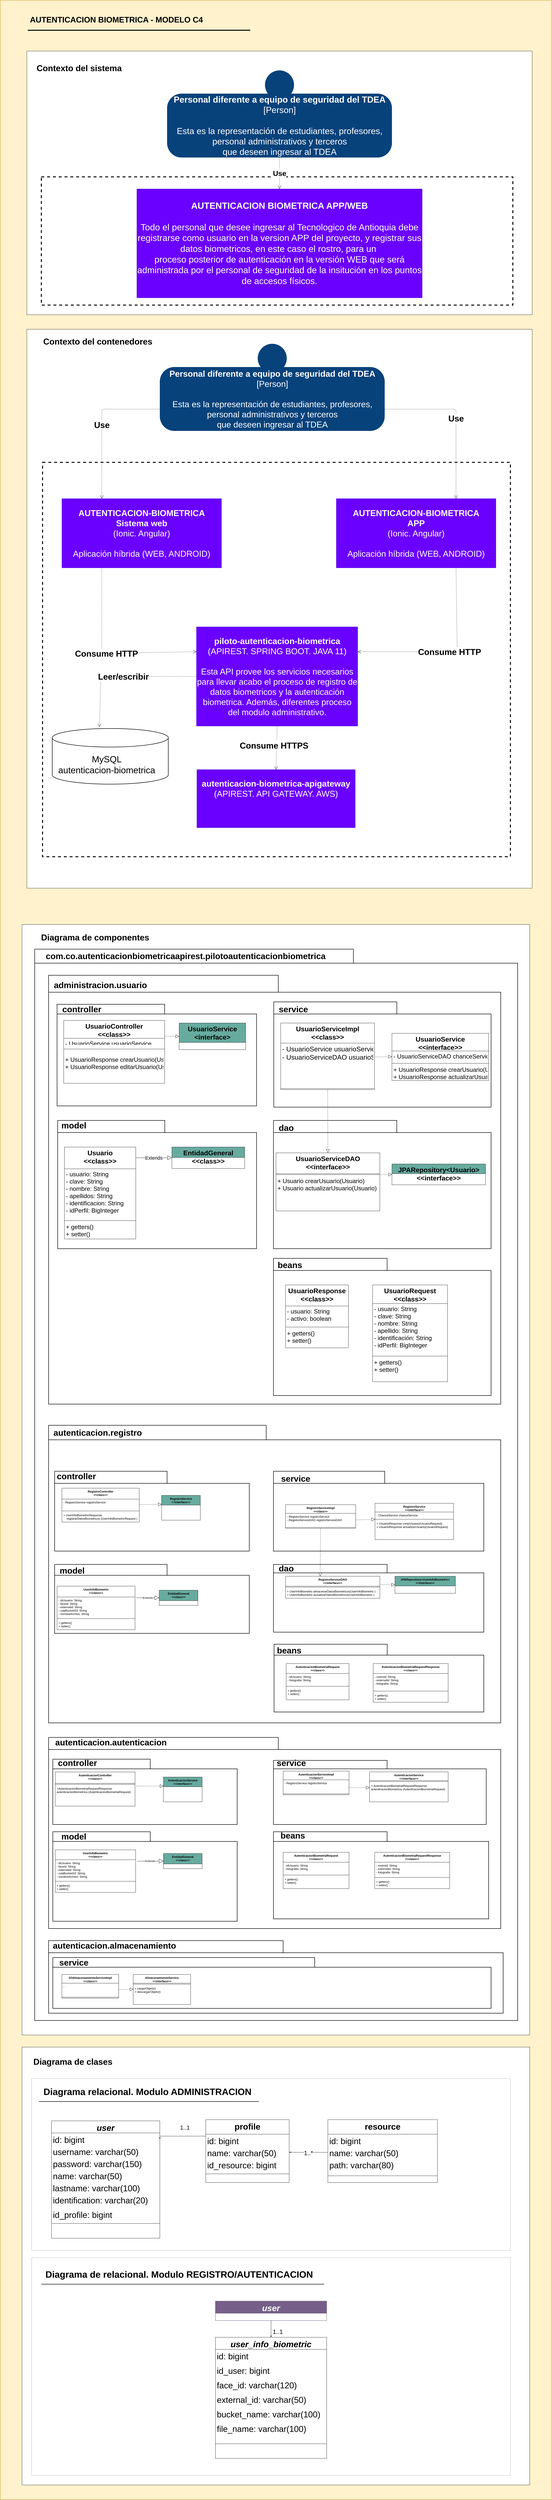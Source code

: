 <mxfile version="15.2.9" type="github">
  <diagram id="qRrHrMH-KAkJ9TPs-jhk" name="Page-1">
    <mxGraphModel dx="3307" dy="2455" grid="1" gridSize="10" guides="1" tooltips="1" connect="1" arrows="1" fold="1" page="1" pageScale="1" pageWidth="827" pageHeight="1169" math="0" shadow="0">
      <root>
        <mxCell id="0" />
        <mxCell id="1" parent="0" />
        <mxCell id="8vD22_smCyKk7x_BGVz0-173" value="" style="rounded=0;whiteSpace=wrap;html=1;fillColor=none;strokeColor=#d3d3d3;strokeWidth=2;fontSize=25;" vertex="1" parent="1">
          <mxGeometry x="-90" y="7620" width="1980" height="670" as="geometry" />
        </mxCell>
        <mxCell id="8vD22_smCyKk7x_BGVz0-2" value="" style="rounded=0;whiteSpace=wrap;html=1;fillColor=#fff2cc;strokeColor=#d6b656;strokeWidth=2;fontSize=14;" vertex="1" parent="1">
          <mxGeometry x="-220" y="-950" width="2280" height="10330" as="geometry" />
        </mxCell>
        <mxCell id="8vD22_smCyKk7x_BGVz0-3" value="" style="rounded=0;whiteSpace=wrap;html=1;" vertex="1" parent="1">
          <mxGeometry x="-110" y="-740" width="2090" height="1090" as="geometry" />
        </mxCell>
        <mxCell id="8vD22_smCyKk7x_BGVz0-4" value="Contexto del sistema" style="text;strokeColor=none;fillColor=none;html=1;fontSize=35;fontStyle=1;verticalAlign=middle;align=center;" vertex="1" parent="1">
          <mxGeometry x="-70" y="-690" width="352" height="40" as="geometry" />
        </mxCell>
        <mxCell id="8vD22_smCyKk7x_BGVz0-6" value="" style="rounded=0;whiteSpace=wrap;html=1;fillColor=none;strokeWidth=4;dashed=1;" vertex="1" parent="1">
          <mxGeometry x="-50" y="-220" width="1950" height="530" as="geometry" />
        </mxCell>
        <mxCell id="8vD22_smCyKk7x_BGVz0-7" value="&lt;div style=&quot;font-size: 37px&quot;&gt;&lt;font style=&quot;font-size: 37px&quot;&gt;&lt;b style=&quot;font-size: 37px&quot;&gt;AUTENTICACION BIOMETRICA APP/WEB&lt;br style=&quot;font-size: 37px&quot;&gt;&lt;/b&gt;&lt;/font&gt;&lt;/div&gt;&lt;div style=&quot;font-size: 37px&quot;&gt;&lt;br style=&quot;font-size: 37px&quot;&gt;&lt;/div&gt;&lt;div style=&quot;font-size: 37px&quot;&gt;Todo el personal que desee ingresar al Tecnologico de Antioquia debe registrarse como usuario en la version APP del proyecto, y registrar sus datos biometricos, en este caso el rostro, para un&amp;nbsp;&lt;/div&gt;proceso&amp;nbsp;&lt;span&gt;posterior de autenticación en la versión WEB que será administrada por el personal de seguridad de la insitución en los puntos de accesos físicos.&lt;/span&gt;" style="rounded=0;whiteSpace=wrap;html=1;fillColor=#6a00ff;strokeColor=#3700CC;fontColor=#ffffff;fontSize=37;" vertex="1" parent="1">
          <mxGeometry x="345" y="-170" width="1180" height="450" as="geometry" />
        </mxCell>
        <mxCell id="8vD22_smCyKk7x_BGVz0-8" value="Use" style="endArrow=open;endSize=12;dashed=1;html=1;exitX=0.5;exitY=1;exitDx=0;exitDy=0;entryX=0.5;entryY=0;entryDx=0;entryDy=0;exitPerimeter=0;fontSize=30;fontStyle=1" edge="1" parent="1" source="8vD22_smCyKk7x_BGVz0-139" target="8vD22_smCyKk7x_BGVz0-7">
          <mxGeometry width="160" relative="1" as="geometry">
            <mxPoint x="805" y="-30.0" as="sourcePoint" />
            <mxPoint x="315" y="29.5" as="targetPoint" />
            <Array as="points" />
          </mxGeometry>
        </mxCell>
        <mxCell id="8vD22_smCyKk7x_BGVz0-13" value="" style="rounded=0;whiteSpace=wrap;html=1;" vertex="1" parent="1">
          <mxGeometry x="-110" y="410" width="2090" height="2310" as="geometry" />
        </mxCell>
        <mxCell id="8vD22_smCyKk7x_BGVz0-14" value="Contexto del contenedores" style="text;strokeColor=none;fillColor=none;html=1;fontSize=35;fontStyle=1;verticalAlign=middle;align=center;" vertex="1" parent="1">
          <mxGeometry x="-55" y="440" width="475" height="40" as="geometry" />
        </mxCell>
        <mxCell id="8vD22_smCyKk7x_BGVz0-15" value="" style="rounded=0;whiteSpace=wrap;html=1;fillColor=none;strokeWidth=4;dashed=1;" vertex="1" parent="1">
          <mxGeometry x="-45" y="960" width="1935" height="1630" as="geometry" />
        </mxCell>
        <mxCell id="8vD22_smCyKk7x_BGVz0-16" value="&lt;div style=&quot;font-size: 35px&quot;&gt;&lt;span style=&quot;font-size: 35px&quot;&gt;&lt;b style=&quot;font-size: 35px&quot;&gt;AUTENTICACION-BIOMETRICA&lt;/b&gt;&lt;/span&gt;&lt;/div&gt;&lt;div style=&quot;font-size: 35px&quot;&gt;&lt;font style=&quot;font-size: 35px&quot;&gt;&lt;b style=&quot;font-size: 35px&quot;&gt;Sistema web&lt;br style=&quot;font-size: 35px&quot;&gt;&lt;/b&gt;&lt;/font&gt;&lt;/div&gt;&lt;div style=&quot;font-size: 35px&quot;&gt;&lt;font style=&quot;font-size: 35px&quot;&gt;&lt;span style=&quot;font-size: 35px&quot;&gt;(Ionic. Angular)&lt;/span&gt;&lt;b style=&quot;font-size: 35px&quot;&gt;&lt;br style=&quot;font-size: 35px&quot;&gt;&lt;/b&gt;&lt;/font&gt;&lt;/div&gt;&lt;div style=&quot;font-size: 35px&quot;&gt;&lt;br style=&quot;font-size: 35px&quot;&gt;&lt;/div&gt;&lt;div style=&quot;font-size: 35px&quot;&gt;Aplicación híbrida (WEB, ANDROID)&lt;/div&gt;" style="rounded=0;whiteSpace=wrap;html=1;fillColor=#6a00ff;strokeColor=#3700CC;fontColor=#ffffff;fontSize=35;" vertex="1" parent="1">
          <mxGeometry x="35" y="1110" width="660" height="286" as="geometry" />
        </mxCell>
        <mxCell id="8vD22_smCyKk7x_BGVz0-18" value="&lt;div style=&quot;font-size: 35px&quot;&gt;&lt;b&gt;piloto-autenticacion-biometrica&lt;/b&gt;&lt;/div&gt;&lt;div style=&quot;font-size: 35px&quot;&gt;&lt;font style=&quot;font-size: 35px&quot;&gt;&lt;span style=&quot;font-size: 35px&quot;&gt;(APIREST. SPRING BOOT. JAVA 11)&lt;/span&gt;&lt;b style=&quot;font-size: 35px&quot;&gt;&lt;br style=&quot;font-size: 35px&quot;&gt;&lt;/b&gt;&lt;/font&gt;&lt;/div&gt;&lt;div style=&quot;font-size: 35px&quot;&gt;&lt;br style=&quot;font-size: 35px&quot;&gt;&lt;/div&gt;&lt;div style=&quot;font-size: 35px&quot;&gt;Esta API provee los servicios necesarios para llevar acabo el proceso de registro de datos biometricos y la autenticación biometrica. Además, diferentes proceso del modulo administrativo.&lt;br style=&quot;font-size: 35px&quot;&gt;&lt;/div&gt;" style="rounded=0;whiteSpace=wrap;html=1;fillColor=#6a00ff;strokeColor=#3700CC;fontColor=#ffffff;fontSize=35;" vertex="1" parent="1">
          <mxGeometry x="591.62" y="1640" width="666.75" height="410" as="geometry" />
        </mxCell>
        <mxCell id="8vD22_smCyKk7x_BGVz0-19" value="Consume HTTP" style="endArrow=open;endSize=12;dashed=1;html=1;exitX=0.25;exitY=1;exitDx=0;exitDy=0;entryX=0;entryY=0.25;entryDx=0;entryDy=0;fontSize=35;fontStyle=1" edge="1" parent="1" source="8vD22_smCyKk7x_BGVz0-16" target="8vD22_smCyKk7x_BGVz0-18">
          <mxGeometry width="160" relative="1" as="geometry">
            <mxPoint x="330" y="1215" as="sourcePoint" />
            <mxPoint x="490" y="1215" as="targetPoint" />
            <Array as="points">
              <mxPoint x="200" y="1750" />
            </Array>
          </mxGeometry>
        </mxCell>
        <mxCell id="8vD22_smCyKk7x_BGVz0-23" value="&lt;div style=&quot;font-size: 35px;&quot;&gt;&lt;font style=&quot;font-size: 35px;&quot;&gt;&lt;b style=&quot;font-size: 35px;&quot;&gt;autenticacion-biometrica-apigateway&lt;/b&gt;&lt;/font&gt;&lt;/div&gt;&lt;div style=&quot;font-size: 35px;&quot;&gt;&lt;div style=&quot;font-size: 35px;&quot;&gt;&lt;font style=&quot;font-size: 35px;&quot;&gt;&lt;span style=&quot;font-size: 35px;&quot;&gt;(APIREST. API GATEWAY. AWS)&lt;/span&gt;&lt;b style=&quot;font-size: 35px;&quot;&gt;&lt;br style=&quot;font-size: 35px;&quot;&gt;&lt;/b&gt;&lt;/font&gt;&lt;/div&gt;&lt;/div&gt;&lt;div style=&quot;font-size: 35px;&quot;&gt;&lt;br style=&quot;font-size: 35px;&quot;&gt;&lt;/div&gt;&lt;div style=&quot;font-size: 35px;&quot;&gt;&lt;br style=&quot;font-size: 35px;&quot;&gt;&lt;/div&gt;" style="rounded=0;whiteSpace=wrap;html=1;fillColor=#6a00ff;strokeColor=#3700CC;fontColor=#ffffff;fontSize=35;" vertex="1" parent="1">
          <mxGeometry x="593.25" y="2230" width="655" height="240" as="geometry" />
        </mxCell>
        <mxCell id="8vD22_smCyKk7x_BGVz0-24" value="Consume HTTPS" style="endArrow=open;endSize=12;dashed=1;html=1;entryX=0.5;entryY=0;entryDx=0;entryDy=0;exitX=0.5;exitY=1;exitDx=0;exitDy=0;fontSize=35;fontStyle=1" edge="1" parent="1" source="8vD22_smCyKk7x_BGVz0-18" target="8vD22_smCyKk7x_BGVz0-23">
          <mxGeometry x="-0.106" y="-11" width="160" relative="1" as="geometry">
            <mxPoint x="472.99" y="1654.04" as="sourcePoint" />
            <mxPoint x="610" y="1651.5" as="targetPoint" />
            <Array as="points" />
            <mxPoint as="offset" />
          </mxGeometry>
        </mxCell>
        <mxCell id="8vD22_smCyKk7x_BGVz0-25" value="Leer/escribir" style="endArrow=open;endSize=12;dashed=1;html=1;exitX=0;exitY=0.5;exitDx=0;exitDy=0;fontSize=35;fontStyle=1;" edge="1" parent="1" source="8vD22_smCyKk7x_BGVz0-18">
          <mxGeometry width="160" relative="1" as="geometry">
            <mxPoint x="725.0" y="1525" as="sourcePoint" />
            <mxPoint x="190" y="2054" as="targetPoint" />
            <Array as="points">
              <mxPoint x="196" y="1845" />
            </Array>
          </mxGeometry>
        </mxCell>
        <mxCell id="8vD22_smCyKk7x_BGVz0-26" value="df" style="strokeWidth=2;html=1;shape=mxgraph.flowchart.database;whiteSpace=wrap;fontColor=#FFFFFF;" vertex="1" parent="1">
          <mxGeometry x="-5" y="2060" width="480" height="230" as="geometry" />
        </mxCell>
        <mxCell id="8vD22_smCyKk7x_BGVz0-27" value="&lt;div style=&quot;font-size: 37px&quot;&gt;&lt;font style=&quot;font-size: 37px&quot;&gt;MySQL&lt;/font&gt;&lt;/div&gt;&lt;div style=&quot;font-size: 37px&quot;&gt;autenticacion-biometrica&lt;/div&gt;" style="text;html=1;strokeColor=none;fillColor=none;align=center;verticalAlign=middle;whiteSpace=wrap;rounded=0;fontSize=37;" vertex="1" parent="1">
          <mxGeometry x="6" y="2150" width="429" height="120" as="geometry" />
        </mxCell>
        <mxCell id="8vD22_smCyKk7x_BGVz0-31" value="" style="rounded=0;whiteSpace=wrap;html=1;" vertex="1" parent="1">
          <mxGeometry x="-130" y="7510" width="2100" height="1810" as="geometry" />
        </mxCell>
        <mxCell id="8vD22_smCyKk7x_BGVz0-32" value="Diagrama de clases" style="text;strokeColor=none;fillColor=none;html=1;fontSize=35;fontStyle=1;verticalAlign=middle;align=center;" vertex="1" parent="1">
          <mxGeometry x="-90" y="7550" width="340" height="40" as="geometry" />
        </mxCell>
        <mxCell id="8vD22_smCyKk7x_BGVz0-38" value="" style="rounded=0;whiteSpace=wrap;html=1;" vertex="1" parent="1">
          <mxGeometry x="-130" y="2870" width="2100" height="4590" as="geometry" />
        </mxCell>
        <mxCell id="8vD22_smCyKk7x_BGVz0-39" value="Diagrama de componentes" style="text;strokeColor=none;fillColor=none;html=1;fontSize=35;fontStyle=1;verticalAlign=middle;align=center;" vertex="1" parent="1">
          <mxGeometry x="-71" y="2903" width="485" height="40" as="geometry" />
        </mxCell>
        <mxCell id="8vD22_smCyKk7x_BGVz0-121" value="AUTENTICACION BIOMETRICA - MODELO C4" style="text;strokeColor=none;fillColor=none;html=1;fontSize=33;fontStyle=1;verticalAlign=middle;align=center;strokeWidth=5;" vertex="1" parent="1">
          <mxGeometry x="-120" y="-890" width="759" height="40" as="geometry" />
        </mxCell>
        <mxCell id="8vD22_smCyKk7x_BGVz0-122" value="" style="line;strokeWidth=4;fillColor=none;align=left;verticalAlign=middle;spacingTop=-1;spacingLeft=3;spacingRight=3;rotatable=0;labelPosition=right;points=[];portConstraint=eastwest;fontSize=14;" vertex="1" parent="1">
          <mxGeometry x="-106" y="-830" width="920" height="8" as="geometry" />
        </mxCell>
        <mxCell id="8vD22_smCyKk7x_BGVz0-126" value="Use" style="endArrow=open;endSize=12;dashed=1;html=1;exitX=0;exitY=0.75;exitDx=0;exitDy=0;entryX=0.25;entryY=0;entryDx=0;entryDy=0;exitPerimeter=0;fontSize=35;fontStyle=1" edge="1" parent="1" source="8vD22_smCyKk7x_BGVz0-140" target="8vD22_smCyKk7x_BGVz0-16">
          <mxGeometry width="160" relative="1" as="geometry">
            <mxPoint x="761.25" y="830.0" as="sourcePoint" />
            <mxPoint x="701.25" y="750" as="targetPoint" />
            <Array as="points">
              <mxPoint x="200" y="740" />
            </Array>
          </mxGeometry>
        </mxCell>
        <object placeholders="1" c4Name="Personal diferente a equipo de seguridad del TDEA" c4Type="Person" c4Description="Esta es la representación de estudiantes, profesores, &#xa;personal administrativos y terceros&#xa; que deseen ingresar al TDEA" label="&lt;b style=&quot;font-size: 36px;&quot;&gt;%c4Name%&lt;/b&gt;&lt;div style=&quot;font-size: 36px;&quot;&gt;[%c4Type%]&lt;/div&gt;&lt;br style=&quot;font-size: 36px;&quot;&gt;&lt;div style=&quot;font-size: 36px;&quot;&gt;%c4Description%&lt;/div&gt;" id="8vD22_smCyKk7x_BGVz0-139">
          <mxCell style="html=1;dashed=0;whitespace=wrap;fillColor=#08427b;strokeColor=none;fontColor=#ffffff;shape=mxgraph.c4.person;align=center;metaEdit=1;points=[[0.5,0,0],[1,0.5,0],[1,0.75,0],[0.75,1,0],[0.5,1,0],[0.25,1,0],[0,0.75,0],[0,0.5,0]];metaData={&quot;c4Type&quot;:{&quot;editable&quot;:false}};fontSize=36;" vertex="1" parent="1">
            <mxGeometry x="470" y="-660" width="930" height="360" as="geometry" />
          </mxCell>
        </object>
        <object placeholders="1" c4Name="Personal diferente a equipo de seguridad del TDEA" c4Type="Person" c4Description="Esta es la representación de estudiantes, profesores, &#xa;personal administrativos y terceros&#xa; que deseen ingresar al TDEA" label="&lt;b style=&quot;font-size: 35px;&quot;&gt;%c4Name%&lt;/b&gt;&lt;div style=&quot;font-size: 35px;&quot;&gt;[%c4Type%]&lt;/div&gt;&lt;br style=&quot;font-size: 35px;&quot;&gt;&lt;div style=&quot;font-size: 35px;&quot;&gt;%c4Description%&lt;/div&gt;" id="8vD22_smCyKk7x_BGVz0-140">
          <mxCell style="html=1;dashed=0;whitespace=wrap;fillColor=#08427b;strokeColor=none;fontColor=#ffffff;shape=mxgraph.c4.person;align=center;metaEdit=1;points=[[0.5,0,0],[1,0.5,0],[1,0.75,0],[0.75,1,0],[0.5,1,0],[0.25,1,0],[0,0.75,0],[0,0.5,0]];metaData={&quot;c4Type&quot;:{&quot;editable&quot;:false}};fontSize=35;" vertex="1" parent="1">
            <mxGeometry x="440" y="470" width="930" height="360" as="geometry" />
          </mxCell>
        </object>
        <mxCell id="8vD22_smCyKk7x_BGVz0-141" value="&lt;div style=&quot;font-size: 35px&quot;&gt;&lt;b&gt;AUTENTICACION-BIOMETRICA&lt;/b&gt;&lt;br&gt;&lt;/div&gt;&lt;div style=&quot;font-size: 35px&quot;&gt;&lt;font style=&quot;font-size: 35px&quot;&gt;&lt;b style=&quot;font-size: 35px&quot;&gt;APP&lt;/b&gt;&lt;/font&gt;&lt;/div&gt;&lt;div style=&quot;font-size: 35px&quot;&gt;&lt;font style=&quot;font-size: 35px&quot;&gt;&lt;span style=&quot;font-size: 35px&quot;&gt;(Ionic. Angular)&lt;/span&gt;&lt;b style=&quot;font-size: 35px&quot;&gt;&lt;br style=&quot;font-size: 35px&quot;&gt;&lt;/b&gt;&lt;/font&gt;&lt;/div&gt;&lt;div style=&quot;font-size: 35px&quot;&gt;&lt;br style=&quot;font-size: 35px&quot;&gt;&lt;/div&gt;&lt;div style=&quot;font-size: 35px&quot;&gt;Aplicación híbrida (WEB, ANDROID)&lt;/div&gt;" style="rounded=0;whiteSpace=wrap;html=1;fillColor=#6a00ff;strokeColor=#3700CC;fontColor=#ffffff;fontSize=35;" vertex="1" parent="1">
          <mxGeometry x="1170" y="1110" width="660" height="286" as="geometry" />
        </mxCell>
        <mxCell id="8vD22_smCyKk7x_BGVz0-142" value="Use" style="endArrow=open;endSize=12;dashed=1;html=1;exitX=1;exitY=0.75;exitDx=0;exitDy=0;entryX=0.75;entryY=0;entryDx=0;entryDy=0;exitPerimeter=0;fontSize=35;fontStyle=1" edge="1" parent="1" source="8vD22_smCyKk7x_BGVz0-140" target="8vD22_smCyKk7x_BGVz0-141">
          <mxGeometry width="160" relative="1" as="geometry">
            <mxPoint x="450" y="750" as="sourcePoint" />
            <mxPoint x="210" y="1090.0" as="targetPoint" />
            <Array as="points">
              <mxPoint x="1665" y="740" />
            </Array>
          </mxGeometry>
        </mxCell>
        <mxCell id="8vD22_smCyKk7x_BGVz0-143" value="Consume HTTP" style="endArrow=open;endSize=12;dashed=1;html=1;exitX=0.75;exitY=1;exitDx=0;exitDy=0;entryX=1;entryY=0.25;entryDx=0;entryDy=0;fontSize=35;fontStyle=1" edge="1" parent="1" source="8vD22_smCyKk7x_BGVz0-141" target="8vD22_smCyKk7x_BGVz0-18">
          <mxGeometry width="160" relative="1" as="geometry">
            <mxPoint x="210.0" y="1376" as="sourcePoint" />
            <mxPoint x="606.62" y="1572.5" as="targetPoint" />
            <Array as="points">
              <mxPoint x="1670" y="1743" />
            </Array>
          </mxGeometry>
        </mxCell>
        <mxCell id="8vD22_smCyKk7x_BGVz0-144" value="user" style="swimlane;fontStyle=3;align=center;verticalAlign=top;childLayout=stackLayout;horizontal=1;startSize=50;horizontalStack=0;resizeParent=1;resizeLast=0;collapsible=1;marginBottom=0;rounded=0;shadow=0;strokeWidth=1;fontSize=35;" vertex="1" parent="1">
          <mxGeometry x="-8" y="7815" width="448" height="485" as="geometry">
            <mxRectangle x="230" y="140" width="160" height="26" as="alternateBounds" />
          </mxGeometry>
        </mxCell>
        <mxCell id="8vD22_smCyKk7x_BGVz0-145" value="id: bigint" style="text;align=left;verticalAlign=top;spacingLeft=4;spacingRight=4;overflow=hidden;rotatable=0;points=[[0,0.5],[1,0.5]];portConstraint=eastwest;fontSize=35;" vertex="1" parent="8vD22_smCyKk7x_BGVz0-144">
          <mxGeometry y="50" width="448" height="50" as="geometry" />
        </mxCell>
        <mxCell id="8vD22_smCyKk7x_BGVz0-146" value="username: varchar(50)" style="text;align=left;verticalAlign=top;spacingLeft=4;spacingRight=4;overflow=hidden;rotatable=0;points=[[0,0.5],[1,0.5]];portConstraint=eastwest;rounded=0;shadow=0;html=0;fontSize=35;" vertex="1" parent="8vD22_smCyKk7x_BGVz0-144">
          <mxGeometry y="100" width="448" height="50" as="geometry" />
        </mxCell>
        <mxCell id="8vD22_smCyKk7x_BGVz0-147" value="password: varchar(150)" style="text;align=left;verticalAlign=top;spacingLeft=4;spacingRight=4;overflow=hidden;rotatable=0;points=[[0,0.5],[1,0.5]];portConstraint=eastwest;rounded=0;shadow=0;html=0;fontSize=35;" vertex="1" parent="8vD22_smCyKk7x_BGVz0-144">
          <mxGeometry y="150" width="448" height="50" as="geometry" />
        </mxCell>
        <mxCell id="8vD22_smCyKk7x_BGVz0-148" value="name: varchar(50)" style="text;align=left;verticalAlign=top;spacingLeft=4;spacingRight=4;overflow=hidden;rotatable=0;points=[[0,0.5],[1,0.5]];portConstraint=eastwest;rounded=0;shadow=0;html=0;fontSize=35;" vertex="1" parent="8vD22_smCyKk7x_BGVz0-144">
          <mxGeometry y="200" width="448" height="50" as="geometry" />
        </mxCell>
        <mxCell id="8vD22_smCyKk7x_BGVz0-149" value="lastname: varchar(100)" style="text;align=left;verticalAlign=top;spacingLeft=4;spacingRight=4;overflow=hidden;rotatable=0;points=[[0,0.5],[1,0.5]];portConstraint=eastwest;rounded=0;shadow=0;html=0;fontSize=35;" vertex="1" parent="8vD22_smCyKk7x_BGVz0-144">
          <mxGeometry y="250" width="448" height="50" as="geometry" />
        </mxCell>
        <mxCell id="8vD22_smCyKk7x_BGVz0-150" value="identification: varchar(20)" style="text;align=left;verticalAlign=top;spacingLeft=4;spacingRight=4;overflow=hidden;rotatable=0;points=[[0,0.5],[1,0.5]];portConstraint=eastwest;rounded=0;shadow=0;html=0;fontSize=35;" vertex="1" parent="8vD22_smCyKk7x_BGVz0-144">
          <mxGeometry y="300" width="448" height="60" as="geometry" />
        </mxCell>
        <mxCell id="8vD22_smCyKk7x_BGVz0-151" value="id_profile: bigint" style="text;align=left;verticalAlign=top;spacingLeft=4;spacingRight=4;overflow=hidden;rotatable=0;points=[[0,0.5],[1,0.5]];portConstraint=eastwest;rounded=0;shadow=0;html=0;fontSize=35;" vertex="1" parent="8vD22_smCyKk7x_BGVz0-144">
          <mxGeometry y="360" width="448" height="60" as="geometry" />
        </mxCell>
        <mxCell id="8vD22_smCyKk7x_BGVz0-152" value="" style="line;html=1;strokeWidth=1;align=left;verticalAlign=middle;spacingTop=-1;spacingLeft=3;spacingRight=3;rotatable=0;labelPosition=right;points=[];portConstraint=eastwest;" vertex="1" parent="8vD22_smCyKk7x_BGVz0-144">
          <mxGeometry y="420" width="448" height="8" as="geometry" />
        </mxCell>
        <mxCell id="8vD22_smCyKk7x_BGVz0-153" value="profile" style="swimlane;fontStyle=1;align=center;verticalAlign=top;childLayout=stackLayout;horizontal=1;startSize=60;horizontalStack=0;resizeParent=1;resizeLast=0;collapsible=1;marginBottom=0;rounded=0;shadow=0;strokeWidth=1;fontSize=35;" vertex="1" parent="1">
          <mxGeometry x="630" y="7810" width="345" height="260" as="geometry">
            <mxRectangle x="550" y="140" width="160" height="26" as="alternateBounds" />
          </mxGeometry>
        </mxCell>
        <mxCell id="8vD22_smCyKk7x_BGVz0-154" value="id: bigint" style="text;align=left;verticalAlign=top;spacingLeft=4;spacingRight=4;overflow=hidden;rotatable=0;points=[[0,0.5],[1,0.5]];portConstraint=eastwest;fontSize=35;" vertex="1" parent="8vD22_smCyKk7x_BGVz0-153">
          <mxGeometry y="60" width="345" height="50" as="geometry" />
        </mxCell>
        <mxCell id="8vD22_smCyKk7x_BGVz0-155" value="name: varchar(50)" style="text;align=left;verticalAlign=top;spacingLeft=4;spacingRight=4;overflow=hidden;rotatable=0;points=[[0,0.5],[1,0.5]];portConstraint=eastwest;rounded=0;shadow=0;html=0;fontSize=35;" vertex="1" parent="8vD22_smCyKk7x_BGVz0-153">
          <mxGeometry y="110" width="345" height="50" as="geometry" />
        </mxCell>
        <mxCell id="8vD22_smCyKk7x_BGVz0-156" value="id_resource: bigint" style="text;align=left;verticalAlign=top;spacingLeft=4;spacingRight=4;overflow=hidden;rotatable=0;points=[[0,0.5],[1,0.5]];portConstraint=eastwest;rounded=0;shadow=0;html=0;fontSize=35;" vertex="1" parent="8vD22_smCyKk7x_BGVz0-153">
          <mxGeometry y="160" width="345" height="60" as="geometry" />
        </mxCell>
        <mxCell id="8vD22_smCyKk7x_BGVz0-157" value="" style="line;html=1;strokeWidth=1;align=left;verticalAlign=middle;spacingTop=-1;spacingLeft=3;spacingRight=3;rotatable=0;labelPosition=right;points=[];portConstraint=eastwest;" vertex="1" parent="8vD22_smCyKk7x_BGVz0-153">
          <mxGeometry y="220" width="345" height="8" as="geometry" />
        </mxCell>
        <mxCell id="8vD22_smCyKk7x_BGVz0-158" value="1..1" style="endArrow=open;shadow=0;strokeWidth=1;rounded=0;endFill=1;edgeStyle=elbowEdgeStyle;elbow=vertical;exitX=0;exitY=0.5;exitDx=0;exitDy=0;fontSize=24;entryX=1;entryY=0.5;entryDx=0;entryDy=0;" edge="1" parent="1" source="8vD22_smCyKk7x_BGVz0-155" target="8vD22_smCyKk7x_BGVz0-145">
          <mxGeometry x="0.136" y="-38" relative="1" as="geometry">
            <mxPoint x="150" y="7882" as="sourcePoint" />
            <mxPoint x="480" y="7878" as="targetPoint" />
            <mxPoint as="offset" />
            <Array as="points">
              <mxPoint x="175" y="7878" />
            </Array>
          </mxGeometry>
        </mxCell>
        <mxCell id="8vD22_smCyKk7x_BGVz0-159" value="" style="resizable=0;align=right;verticalAlign=bottom;labelBackgroundColor=none;fontSize=12;" connectable="0" vertex="1" parent="8vD22_smCyKk7x_BGVz0-158">
          <mxGeometry x="1" relative="1" as="geometry">
            <mxPoint x="-7" y="4" as="offset" />
          </mxGeometry>
        </mxCell>
        <mxCell id="8vD22_smCyKk7x_BGVz0-160" value="resource" style="swimlane;fontStyle=1;align=center;verticalAlign=top;childLayout=stackLayout;horizontal=1;startSize=60;horizontalStack=0;resizeParent=1;resizeLast=0;collapsible=1;marginBottom=0;rounded=0;shadow=0;strokeWidth=1;fontSize=35;" vertex="1" parent="1">
          <mxGeometry x="1135" y="7810" width="453" height="260" as="geometry">
            <mxRectangle x="550" y="140" width="160" height="26" as="alternateBounds" />
          </mxGeometry>
        </mxCell>
        <mxCell id="8vD22_smCyKk7x_BGVz0-161" value="id: bigint" style="text;align=left;verticalAlign=top;spacingLeft=4;spacingRight=4;overflow=hidden;rotatable=0;points=[[0,0.5],[1,0.5]];portConstraint=eastwest;fontSize=35;" vertex="1" parent="8vD22_smCyKk7x_BGVz0-160">
          <mxGeometry y="60" width="453" height="50" as="geometry" />
        </mxCell>
        <mxCell id="8vD22_smCyKk7x_BGVz0-162" value="name: varchar(50)" style="text;align=left;verticalAlign=top;spacingLeft=4;spacingRight=4;overflow=hidden;rotatable=0;points=[[0,0.5],[1,0.5]];portConstraint=eastwest;rounded=0;shadow=0;html=0;fontSize=35;" vertex="1" parent="8vD22_smCyKk7x_BGVz0-160">
          <mxGeometry y="110" width="453" height="50" as="geometry" />
        </mxCell>
        <mxCell id="8vD22_smCyKk7x_BGVz0-163" value="path: varchar(80)" style="text;align=left;verticalAlign=top;spacingLeft=4;spacingRight=4;overflow=hidden;rotatable=0;points=[[0,0.5],[1,0.5]];portConstraint=eastwest;rounded=0;shadow=0;html=0;fontSize=35;" vertex="1" parent="8vD22_smCyKk7x_BGVz0-160">
          <mxGeometry y="160" width="453" height="52" as="geometry" />
        </mxCell>
        <mxCell id="8vD22_smCyKk7x_BGVz0-164" value="" style="line;html=1;strokeWidth=1;align=left;verticalAlign=middle;spacingTop=-1;spacingLeft=3;spacingRight=3;rotatable=0;labelPosition=right;points=[];portConstraint=eastwest;" vertex="1" parent="8vD22_smCyKk7x_BGVz0-160">
          <mxGeometry y="212" width="453" height="40" as="geometry" />
        </mxCell>
        <mxCell id="8vD22_smCyKk7x_BGVz0-165" value="1..*" style="endArrow=open;shadow=0;strokeWidth=1;rounded=0;endFill=1;edgeStyle=elbowEdgeStyle;elbow=vertical;exitX=0;exitY=0.5;exitDx=0;exitDy=0;entryX=1;entryY=0.5;entryDx=0;entryDy=0;fontSize=25;" edge="1" parent="1" source="8vD22_smCyKk7x_BGVz0-162" target="8vD22_smCyKk7x_BGVz0-155">
          <mxGeometry relative="1" as="geometry">
            <mxPoint x="635" y="7890" as="sourcePoint" />
            <mxPoint x="650" y="7960" as="targetPoint" />
            <mxPoint as="offset" />
          </mxGeometry>
        </mxCell>
        <mxCell id="8vD22_smCyKk7x_BGVz0-166" value="" style="resizable=0;align=right;verticalAlign=bottom;labelBackgroundColor=none;fontSize=12;" connectable="0" vertex="1" parent="8vD22_smCyKk7x_BGVz0-165">
          <mxGeometry x="1" relative="1" as="geometry">
            <mxPoint x="-7" y="4" as="offset" />
          </mxGeometry>
        </mxCell>
        <mxCell id="8vD22_smCyKk7x_BGVz0-167" value="Diagrama relacional. Modulo ADMINISTRACION" style="text;html=1;resizable=0;points=[];autosize=1;align=left;verticalAlign=top;spacingTop=-4;fontSize=38;fontStyle=1" vertex="1" parent="1">
          <mxGeometry x="-43.5" y="7670" width="880" height="50" as="geometry" />
        </mxCell>
        <mxCell id="8vD22_smCyKk7x_BGVz0-168" value="" style="line;strokeWidth=2;html=1;fontSize=14;" vertex="1" parent="1">
          <mxGeometry x="-60" y="7730" width="910" height="10" as="geometry" />
        </mxCell>
        <mxCell id="8vD22_smCyKk7x_BGVz0-174" value="" style="rounded=0;whiteSpace=wrap;html=1;fillColor=none;strokeColor=#d3d3d3;strokeWidth=2;fontSize=25;" vertex="1" parent="1">
          <mxGeometry x="-90" y="8380" width="1980" height="900" as="geometry" />
        </mxCell>
        <mxCell id="8vD22_smCyKk7x_BGVz0-175" value="user" style="swimlane;fontStyle=3;align=center;verticalAlign=top;childLayout=stackLayout;horizontal=1;startSize=50;horizontalStack=0;resizeParent=1;resizeLast=0;collapsible=1;marginBottom=0;rounded=0;shadow=0;strokeWidth=1;fillColor=#76608a;strokeColor=#432D57;fontColor=#ffffff;fontSize=35;" vertex="1" parent="1">
          <mxGeometry x="670" y="8560" width="460" height="80" as="geometry">
            <mxRectangle x="230" y="140" width="160" height="26" as="alternateBounds" />
          </mxGeometry>
        </mxCell>
        <mxCell id="8vD22_smCyKk7x_BGVz0-176" value="user_info_biometric" style="swimlane;fontStyle=3;align=center;verticalAlign=top;childLayout=stackLayout;horizontal=1;startSize=50;horizontalStack=0;resizeParent=1;resizeLast=0;collapsible=1;marginBottom=0;rounded=0;shadow=0;strokeWidth=1;fontSize=35;" vertex="1" parent="1">
          <mxGeometry x="670" y="8709.5" width="460" height="500.5" as="geometry">
            <mxRectangle x="230" y="140" width="160" height="26" as="alternateBounds" />
          </mxGeometry>
        </mxCell>
        <mxCell id="8vD22_smCyKk7x_BGVz0-177" value="id: bigint" style="text;align=left;verticalAlign=top;spacingLeft=4;spacingRight=4;overflow=hidden;rotatable=0;points=[[0,0.5],[1,0.5]];portConstraint=eastwest;fontSize=35;" vertex="1" parent="8vD22_smCyKk7x_BGVz0-176">
          <mxGeometry y="50" width="460" height="60" as="geometry" />
        </mxCell>
        <mxCell id="8vD22_smCyKk7x_BGVz0-178" value="id_user: bigint" style="text;align=left;verticalAlign=top;spacingLeft=4;spacingRight=4;overflow=hidden;rotatable=0;points=[[0,0.5],[1,0.5]];portConstraint=eastwest;rounded=0;shadow=0;html=0;fontSize=35;" vertex="1" parent="8vD22_smCyKk7x_BGVz0-176">
          <mxGeometry y="110" width="460" height="60" as="geometry" />
        </mxCell>
        <mxCell id="8vD22_smCyKk7x_BGVz0-179" value="face_id: varchar(120)" style="text;align=left;verticalAlign=top;spacingLeft=4;spacingRight=4;overflow=hidden;rotatable=0;points=[[0,0.5],[1,0.5]];portConstraint=eastwest;rounded=0;shadow=0;html=0;fontSize=35;" vertex="1" parent="8vD22_smCyKk7x_BGVz0-176">
          <mxGeometry y="170" width="460" height="60" as="geometry" />
        </mxCell>
        <mxCell id="8vD22_smCyKk7x_BGVz0-180" value="external_id: varchar(50)" style="text;align=left;verticalAlign=top;spacingLeft=4;spacingRight=4;overflow=hidden;rotatable=0;points=[[0,0.5],[1,0.5]];portConstraint=eastwest;rounded=0;shadow=0;html=0;fontSize=35;" vertex="1" parent="8vD22_smCyKk7x_BGVz0-176">
          <mxGeometry y="230" width="460" height="60" as="geometry" />
        </mxCell>
        <mxCell id="8vD22_smCyKk7x_BGVz0-181" value="bucket_name: varchar(100)" style="text;align=left;verticalAlign=top;spacingLeft=4;spacingRight=4;overflow=hidden;rotatable=0;points=[[0,0.5],[1,0.5]];portConstraint=eastwest;rounded=0;shadow=0;html=0;fontSize=35;" vertex="1" parent="8vD22_smCyKk7x_BGVz0-176">
          <mxGeometry y="290" width="460" height="60" as="geometry" />
        </mxCell>
        <mxCell id="8vD22_smCyKk7x_BGVz0-182" value="file_name: varchar(100)" style="text;align=left;verticalAlign=top;spacingLeft=4;spacingRight=4;overflow=hidden;rotatable=0;points=[[0,0.5],[1,0.5]];portConstraint=eastwest;rounded=0;shadow=0;html=0;fontSize=35;" vertex="1" parent="8vD22_smCyKk7x_BGVz0-176">
          <mxGeometry y="350" width="460" height="70" as="geometry" />
        </mxCell>
        <mxCell id="8vD22_smCyKk7x_BGVz0-183" value="" style="line;html=1;strokeWidth=1;align=left;verticalAlign=middle;spacingTop=-1;spacingLeft=3;spacingRight=3;rotatable=0;labelPosition=right;points=[];portConstraint=eastwest;" vertex="1" parent="8vD22_smCyKk7x_BGVz0-176">
          <mxGeometry y="420" width="460" height="40" as="geometry" />
        </mxCell>
        <mxCell id="8vD22_smCyKk7x_BGVz0-184" value="" style="endArrow=open;shadow=0;strokeWidth=1;rounded=0;endFill=1;edgeStyle=elbowEdgeStyle;elbow=vertical;entryX=0.5;entryY=0;entryDx=0;entryDy=0;exitX=0.5;exitY=1;exitDx=0;exitDy=0;fontSize=35;" edge="1" parent="1" target="8vD22_smCyKk7x_BGVz0-176" source="8vD22_smCyKk7x_BGVz0-175">
          <mxGeometry x="0.5" y="41" relative="1" as="geometry">
            <mxPoint x="713" y="8590" as="sourcePoint" />
            <mxPoint x="834.5" y="8770" as="targetPoint" />
            <mxPoint x="-40" y="32" as="offset" />
          </mxGeometry>
        </mxCell>
        <mxCell id="8vD22_smCyKk7x_BGVz0-185" value="1..1" style="resizable=0;align=left;verticalAlign=bottom;labelBackgroundColor=none;fontSize=25;" connectable="0" vertex="1" parent="8vD22_smCyKk7x_BGVz0-184">
          <mxGeometry x="-1" relative="1" as="geometry">
            <mxPoint x="5" y="60" as="offset" />
          </mxGeometry>
        </mxCell>
        <mxCell id="8vD22_smCyKk7x_BGVz0-186" value="" style="resizable=0;align=right;verticalAlign=bottom;labelBackgroundColor=none;fontSize=12;" connectable="0" vertex="1" parent="8vD22_smCyKk7x_BGVz0-184">
          <mxGeometry x="1" relative="1" as="geometry">
            <mxPoint x="-7" y="4" as="offset" />
          </mxGeometry>
        </mxCell>
        <mxCell id="8vD22_smCyKk7x_BGVz0-187" value="Diagrama de relacional. Modulo REGISTRO/AUTENTICACION" style="text;html=1;resizable=0;points=[];autosize=1;align=left;verticalAlign=top;spacingTop=-4;fontSize=38;fontStyle=1" vertex="1" parent="1">
          <mxGeometry x="-35" y="8425" width="1120" height="50" as="geometry" />
        </mxCell>
        <mxCell id="8vD22_smCyKk7x_BGVz0-188" value="" style="line;strokeWidth=2;html=1;fontSize=14;" vertex="1" parent="1">
          <mxGeometry x="-50" y="8485" width="1170" height="10" as="geometry" />
        </mxCell>
        <mxCell id="8vD22_smCyKk7x_BGVz0-191" value="" style="rounded=0;whiteSpace=wrap;html=1;fillColor=none;strokeColor=#d3d3d3;strokeWidth=2;fontSize=25;" vertex="1" parent="1">
          <mxGeometry x="-90" y="7640" width="1980" height="710" as="geometry" />
        </mxCell>
        <mxCell id="8vD22_smCyKk7x_BGVz0-333" value="" style="shape=folder;tabWidth=1318;tabHeight=58;tabPosition=left;strokeWidth=2;html=1;whiteSpace=wrap;align=center;" vertex="1" parent="1">
          <mxGeometry x="-77.5" y="2972" width="1997.5" height="4428" as="geometry" />
        </mxCell>
        <mxCell id="8vD22_smCyKk7x_BGVz0-334" value="" style="shape=folder;tabWidth=950;tabHeight=70;tabPosition=left;strokeWidth=2;html=1;whiteSpace=wrap;align=center;" vertex="1" parent="1">
          <mxGeometry x="-20" y="3080" width="1870" height="1772.5" as="geometry" />
        </mxCell>
        <mxCell id="8vD22_smCyKk7x_BGVz0-335" value="&lt;b style=&quot;font-size: 35px;&quot;&gt;&lt;font style=&quot;font-size: 35px;&quot;&gt;com.&lt;/font&gt;&lt;/b&gt;&lt;font style=&quot;font-size: 35px;&quot;&gt;&lt;b style=&quot;font-size: 35px;&quot;&gt;co.autenticacionbiometricaapirest.&lt;/b&gt;&lt;span style=&quot;font-size: 35px;&quot;&gt;&lt;b style=&quot;font-size: 35px;&quot;&gt;pilotoautenticacionbiometrica&lt;/b&gt;&lt;/span&gt;&lt;/font&gt;" style="text;html=1;strokeColor=none;fillColor=none;align=center;verticalAlign=middle;whiteSpace=wrap;rounded=0;fontSize=35;" vertex="1" parent="1">
          <mxGeometry x="-66.25" y="2990" width="1226.25" height="20" as="geometry" />
        </mxCell>
        <mxCell id="8vD22_smCyKk7x_BGVz0-336" value="" style="shape=folder;tabWidth=445;tabHeight=40;tabPosition=left;strokeWidth=2;html=1;whiteSpace=wrap;align=center;" vertex="1" parent="1">
          <mxGeometry x="15" y="3200" width="825" height="420" as="geometry" />
        </mxCell>
        <mxCell id="8vD22_smCyKk7x_BGVz0-337" value="&lt;b style=&quot;font-size: 35px;&quot;&gt;&lt;font style=&quot;font-size: 35px;&quot;&gt;controller&lt;/font&gt;&lt;/b&gt;" style="text;html=1;strokeColor=none;fillColor=none;align=center;verticalAlign=middle;whiteSpace=wrap;rounded=0;fontSize=35;" vertex="1" parent="1">
          <mxGeometry x="55" y="3210" width="125" height="20" as="geometry" />
        </mxCell>
        <mxCell id="8vD22_smCyKk7x_BGVz0-338" value="" style="shape=folder;tabWidth=443;tabHeight=50;tabPosition=left;strokeWidth=2;html=1;whiteSpace=wrap;align=center;" vertex="1" parent="1">
          <mxGeometry x="17.5" y="3680" width="822.5" height="530" as="geometry" />
        </mxCell>
        <mxCell id="8vD22_smCyKk7x_BGVz0-339" value="&lt;b style=&quot;font-size: 35px;&quot;&gt;&lt;font style=&quot;font-size: 35px;&quot;&gt;model&lt;/font&gt;&lt;/b&gt;" style="text;html=1;strokeColor=none;fillColor=none;align=center;verticalAlign=middle;whiteSpace=wrap;rounded=0;fontSize=35;" vertex="1" parent="1">
          <mxGeometry x="42.5" y="3690" width="82.5" height="20" as="geometry" />
        </mxCell>
        <mxCell id="8vD22_smCyKk7x_BGVz0-340" value="" style="shape=folder;tabWidth=509;tabHeight=50;tabPosition=left;strokeWidth=2;html=1;whiteSpace=wrap;align=center;" vertex="1" parent="1">
          <mxGeometry x="911.25" y="3190" width="898.75" height="435" as="geometry" />
        </mxCell>
        <mxCell id="8vD22_smCyKk7x_BGVz0-341" value="&lt;b style=&quot;font-size: 35px;&quot;&gt;&lt;font style=&quot;font-size: 35px;&quot;&gt;service&lt;/font&gt;&lt;/b&gt;" style="text;html=1;strokeColor=none;fillColor=none;align=center;verticalAlign=middle;whiteSpace=wrap;rounded=0;fontSize=35;" vertex="1" parent="1">
          <mxGeometry x="950" y="3210" width="85" height="20" as="geometry" />
        </mxCell>
        <mxCell id="8vD22_smCyKk7x_BGVz0-342" value="" style="shape=folder;tabWidth=510;tabHeight=50;tabPosition=left;strokeWidth=2;html=1;whiteSpace=wrap;align=center;" vertex="1" parent="1">
          <mxGeometry x="910" y="3680" width="900" height="530" as="geometry" />
        </mxCell>
        <mxCell id="8vD22_smCyKk7x_BGVz0-343" value="&lt;b style=&quot;font-size: 35px;&quot;&gt;&lt;font style=&quot;font-size: 35px;&quot;&gt;dao&lt;/font&gt;&lt;/b&gt;" style="text;html=1;strokeColor=none;fillColor=none;align=center;verticalAlign=middle;whiteSpace=wrap;rounded=0;fontSize=35;" vertex="1" parent="1">
          <mxGeometry x="917.5" y="3700" width="90" height="20" as="geometry" />
        </mxCell>
        <mxCell id="8vD22_smCyKk7x_BGVz0-344" value="UsuarioController&#xa;&lt;&lt;class&gt;&gt;" style="swimlane;fontStyle=1;align=center;verticalAlign=top;childLayout=stackLayout;horizontal=1;startSize=74;horizontalStack=0;resizeParent=1;resizeParentMax=0;resizeLast=0;collapsible=1;marginBottom=0;fontSize=28;" vertex="1" parent="1">
          <mxGeometry x="42.5" y="3266.5" width="417.5" height="260" as="geometry" />
        </mxCell>
        <mxCell id="8vD22_smCyKk7x_BGVz0-345" value="- UsuarioService usuarioService" style="text;strokeColor=none;fillColor=none;align=left;verticalAlign=top;spacingLeft=4;spacingRight=4;overflow=hidden;rotatable=0;points=[[0,0.5],[1,0.5]];portConstraint=eastwest;fontSize=25;" vertex="1" parent="8vD22_smCyKk7x_BGVz0-344">
          <mxGeometry y="74" width="417.5" height="23" as="geometry" />
        </mxCell>
        <mxCell id="8vD22_smCyKk7x_BGVz0-346" value="" style="line;strokeWidth=1;fillColor=none;align=left;verticalAlign=middle;spacingTop=-1;spacingLeft=3;spacingRight=3;rotatable=0;labelPosition=right;points=[];portConstraint=eastwest;" vertex="1" parent="8vD22_smCyKk7x_BGVz0-344">
          <mxGeometry y="97" width="417.5" height="43" as="geometry" />
        </mxCell>
        <mxCell id="8vD22_smCyKk7x_BGVz0-347" value="+ UsuarioResponse crearUsuario(UsuarioRequest)&#xa;+ UsuarioResponse editarUsuario(UsuarioRequest)" style="text;strokeColor=none;fillColor=none;align=left;verticalAlign=top;spacingLeft=4;spacingRight=4;overflow=hidden;rotatable=0;points=[[0,0.5],[1,0.5]];portConstraint=eastwest;fontSize=25;" vertex="1" parent="8vD22_smCyKk7x_BGVz0-344">
          <mxGeometry y="140" width="417.5" height="120" as="geometry" />
        </mxCell>
        <mxCell id="8vD22_smCyKk7x_BGVz0-348" value="UsuarioService&#xa;&lt;interface&gt;" style="swimlane;fontStyle=1;align=center;verticalAlign=top;childLayout=stackLayout;horizontal=1;startSize=80;horizontalStack=0;resizeParent=1;resizeParentMax=0;resizeLast=0;collapsible=1;marginBottom=0;fillColor=#67AB9F;fontSize=28;" vertex="1" parent="1">
          <mxGeometry x="520" y="3277.5" width="275" height="110" as="geometry" />
        </mxCell>
        <mxCell id="8vD22_smCyKk7x_BGVz0-349" value="Extends" style="endArrow=block;endSize=16;endFill=0;html=1;entryX=0;entryY=0.5;entryDx=0;entryDy=0;startArrow=none;exitX=0.998;exitY=0.116;exitDx=0;exitDy=0;exitPerimeter=0;fontSize=20;" edge="1" parent="1" source="8vD22_smCyKk7x_BGVz0-364" target="8vD22_smCyKk7x_BGVz0-402">
          <mxGeometry width="160" relative="1" as="geometry">
            <mxPoint x="228.56" y="3845.532" as="sourcePoint" />
            <mxPoint x="340.5" y="3825.25" as="targetPoint" />
          </mxGeometry>
        </mxCell>
        <mxCell id="8vD22_smCyKk7x_BGVz0-350" value="UsuarioServiceImpl&#xa;&lt;&lt;class&gt;&gt;" style="swimlane;fontStyle=1;align=center;verticalAlign=top;childLayout=stackLayout;horizontal=1;startSize=83;horizontalStack=0;resizeParent=1;resizeParentMax=0;resizeLast=0;collapsible=1;marginBottom=0;fillColor=#FFFFFF;fontSize=28;" vertex="1" parent="1">
          <mxGeometry x="940" y="3277.5" width="388" height="275" as="geometry" />
        </mxCell>
        <mxCell id="8vD22_smCyKk7x_BGVz0-351" value="- UsuarioService usuarioService&#xa;- UsuarioServiceDAO usuarioServiceDAO" style="text;strokeColor=none;fillColor=none;align=left;verticalAlign=top;spacingLeft=4;spacingRight=4;overflow=hidden;rotatable=0;points=[[0,0.5],[1,0.5]];portConstraint=eastwest;fontSize=28;" vertex="1" parent="8vD22_smCyKk7x_BGVz0-350">
          <mxGeometry y="83" width="388" height="184" as="geometry" />
        </mxCell>
        <mxCell id="8vD22_smCyKk7x_BGVz0-352" value="" style="line;strokeWidth=1;fillColor=none;align=left;verticalAlign=middle;spacingTop=-1;spacingLeft=3;spacingRight=3;rotatable=0;labelPosition=right;points=[];portConstraint=eastwest;" vertex="1" parent="8vD22_smCyKk7x_BGVz0-350">
          <mxGeometry y="267" width="388" height="8" as="geometry" />
        </mxCell>
        <mxCell id="8vD22_smCyKk7x_BGVz0-353" value="UsuarioServiceDAO&#xa;&lt;&lt;interface&gt;&gt;" style="swimlane;fontStyle=1;align=center;verticalAlign=top;childLayout=stackLayout;horizontal=1;startSize=86;horizontalStack=0;resizeParent=1;resizeParentMax=0;resizeLast=0;collapsible=1;marginBottom=0;fillColor=#FFFFFF;fontSize=28;" vertex="1" parent="1">
          <mxGeometry x="920.5" y="3814" width="429.5" height="240" as="geometry" />
        </mxCell>
        <mxCell id="8vD22_smCyKk7x_BGVz0-354" value="" style="line;strokeWidth=1;fillColor=none;align=left;verticalAlign=middle;spacingTop=-1;spacingLeft=3;spacingRight=3;rotatable=0;labelPosition=right;points=[];portConstraint=eastwest;" vertex="1" parent="8vD22_smCyKk7x_BGVz0-353">
          <mxGeometry y="86" width="429.5" height="8" as="geometry" />
        </mxCell>
        <mxCell id="8vD22_smCyKk7x_BGVz0-355" value="+ Usuario crearUsuario(Usuario)&#xa;+ Usuario actualizarUsuario(Usuario)" style="text;strokeColor=none;fillColor=none;align=left;verticalAlign=top;spacingLeft=4;spacingRight=4;overflow=hidden;rotatable=0;points=[[0,0.5],[1,0.5]];portConstraint=eastwest;fontSize=25;" vertex="1" parent="8vD22_smCyKk7x_BGVz0-353">
          <mxGeometry y="94" width="429.5" height="146" as="geometry" />
        </mxCell>
        <mxCell id="8vD22_smCyKk7x_BGVz0-356" value="JPARepository&lt;Usuario&gt;&#xa;&lt;&lt;interface&gt;&gt;" style="swimlane;fontStyle=1;align=center;verticalAlign=top;childLayout=stackLayout;horizontal=1;startSize=40;horizontalStack=0;resizeParent=1;resizeParentMax=0;resizeLast=0;collapsible=1;marginBottom=0;fillColor=#67AB9F;fontSize=28;" vertex="1" parent="1">
          <mxGeometry x="1400" y="3860" width="387" height="86" as="geometry" />
        </mxCell>
        <mxCell id="8vD22_smCyKk7x_BGVz0-357" value="&lt;span style=&quot;font-size: 35px;&quot;&gt;&lt;b style=&quot;font-size: 35px;&quot;&gt;administracion.usuario&lt;/b&gt;&lt;/span&gt;" style="text;html=1;strokeColor=none;fillColor=none;align=center;verticalAlign=middle;whiteSpace=wrap;rounded=0;fontSize=35;" vertex="1" parent="1">
          <mxGeometry x="32.5" y="3110" width="322.5" height="20" as="geometry" />
        </mxCell>
        <mxCell id="8vD22_smCyKk7x_BGVz0-358" value="" style="endArrow=block;dashed=1;endFill=0;endSize=12;html=1;exitX=1.01;exitY=0.31;exitDx=0;exitDy=0;entryX=0;entryY=0.5;entryDx=0;entryDy=0;exitPerimeter=0;" edge="1" parent="1" source="8vD22_smCyKk7x_BGVz0-351" target="8vD22_smCyKk7x_BGVz0-360">
          <mxGeometry width="160" relative="1" as="geometry">
            <mxPoint x="1331.25" y="3520" as="sourcePoint" />
            <mxPoint x="1321.25" y="3490" as="targetPoint" />
          </mxGeometry>
        </mxCell>
        <mxCell id="8vD22_smCyKk7x_BGVz0-359" value="UsuarioService&#xa;&lt;&lt;interface&gt;&gt;" style="swimlane;fontStyle=1;align=center;verticalAlign=top;childLayout=stackLayout;horizontal=1;startSize=73;horizontalStack=0;resizeParent=1;resizeParentMax=0;resizeLast=0;collapsible=1;marginBottom=0;fillColor=#FFFFFF;fontSize=28;" vertex="1" parent="1">
          <mxGeometry x="1400" y="3320" width="400" height="195" as="geometry" />
        </mxCell>
        <mxCell id="8vD22_smCyKk7x_BGVz0-360" value="- UsuarioServiceDAO chanceService" style="text;strokeColor=none;fillColor=none;align=left;verticalAlign=top;spacingLeft=4;spacingRight=4;overflow=hidden;rotatable=0;points=[[0,0.5],[1,0.5]];portConstraint=eastwest;fontSize=25;" vertex="1" parent="8vD22_smCyKk7x_BGVz0-359">
          <mxGeometry y="73" width="400" height="47" as="geometry" />
        </mxCell>
        <mxCell id="8vD22_smCyKk7x_BGVz0-361" value="" style="line;strokeWidth=1;fillColor=none;align=left;verticalAlign=middle;spacingTop=-1;spacingLeft=3;spacingRight=3;rotatable=0;labelPosition=right;points=[];portConstraint=eastwest;" vertex="1" parent="8vD22_smCyKk7x_BGVz0-359">
          <mxGeometry y="120" width="400" height="8" as="geometry" />
        </mxCell>
        <mxCell id="8vD22_smCyKk7x_BGVz0-362" value="+ UsuarioResponse crearUsuario(UsuarioRequest)&#xa;+ UsuarioResponse actualizarUsuario(UsuarioRequest)" style="text;strokeColor=none;fillColor=none;align=left;verticalAlign=top;spacingLeft=4;spacingRight=4;overflow=hidden;rotatable=0;points=[[0,0.5],[1,0.5]];portConstraint=eastwest;fontSize=25;" vertex="1" parent="8vD22_smCyKk7x_BGVz0-359">
          <mxGeometry y="128" width="400" height="67" as="geometry" />
        </mxCell>
        <mxCell id="8vD22_smCyKk7x_BGVz0-363" value="" style="endArrow=block;dashed=1;endFill=0;endSize=12;html=1;exitX=1.008;exitY=0.378;exitDx=0;exitDy=0;entryX=0;entryY=0.5;entryDx=0;entryDy=0;exitPerimeter=0;" edge="1" parent="1" source="8vD22_smCyKk7x_BGVz0-353" target="8vD22_smCyKk7x_BGVz0-356">
          <mxGeometry width="160" relative="1" as="geometry">
            <mxPoint x="1200.5" y="3875" as="sourcePoint" />
            <mxPoint x="1315.5" y="3841.88" as="targetPoint" />
          </mxGeometry>
        </mxCell>
        <mxCell id="8vD22_smCyKk7x_BGVz0-364" value="Usuario&#xa;&lt;&lt;class&gt;&gt;" style="swimlane;fontStyle=1;align=center;verticalAlign=top;childLayout=stackLayout;horizontal=1;startSize=90;horizontalStack=0;resizeParent=1;resizeParentMax=0;resizeLast=0;collapsible=1;marginBottom=0;fillColor=#FFFFFF;fontSize=28;" vertex="1" parent="1">
          <mxGeometry x="45.5" y="3790" width="295" height="380" as="geometry" />
        </mxCell>
        <mxCell id="8vD22_smCyKk7x_BGVz0-365" value="- usuario: String&#xa;- clave: String&#xa;- nombre: String&#xa;- apellidos: String&#xa;- identificacion: String&#xa;- idPerfil: BigInteger" style="text;strokeColor=none;fillColor=none;align=left;verticalAlign=top;spacingLeft=4;spacingRight=4;overflow=hidden;rotatable=0;points=[[0,0.5],[1,0.5]];portConstraint=eastwest;fontSize=25;" vertex="1" parent="8vD22_smCyKk7x_BGVz0-364">
          <mxGeometry y="90" width="295" height="210" as="geometry" />
        </mxCell>
        <mxCell id="8vD22_smCyKk7x_BGVz0-366" value="" style="line;strokeWidth=1;fillColor=none;align=left;verticalAlign=middle;spacingTop=-1;spacingLeft=3;spacingRight=3;rotatable=0;labelPosition=right;points=[];portConstraint=eastwest;" vertex="1" parent="8vD22_smCyKk7x_BGVz0-364">
          <mxGeometry y="300" width="295" height="8" as="geometry" />
        </mxCell>
        <mxCell id="8vD22_smCyKk7x_BGVz0-367" value="+ getters()&#xa;+ setter()" style="text;strokeColor=none;fillColor=none;align=left;verticalAlign=top;spacingLeft=4;spacingRight=4;overflow=hidden;rotatable=0;points=[[0,0.5],[1,0.5]];portConstraint=eastwest;fontSize=25;" vertex="1" parent="8vD22_smCyKk7x_BGVz0-364">
          <mxGeometry y="308" width="295" height="72" as="geometry" />
        </mxCell>
        <mxCell id="8vD22_smCyKk7x_BGVz0-368" value="" style="shape=folder;tabWidth=900;tabHeight=60;tabPosition=left;strokeWidth=2;html=1;whiteSpace=wrap;align=center;" vertex="1" parent="1">
          <mxGeometry x="-20" y="4940" width="1870" height="1230" as="geometry" />
        </mxCell>
        <mxCell id="8vD22_smCyKk7x_BGVz0-369" value="" style="shape=folder;tabWidth=465;tabHeight=50;tabPosition=left;strokeWidth=2;html=1;whiteSpace=wrap;align=center;" vertex="1" parent="1">
          <mxGeometry x="5" y="5130" width="805" height="330" as="geometry" />
        </mxCell>
        <mxCell id="8vD22_smCyKk7x_BGVz0-370" value="&lt;b style=&quot;font-size: 35px;&quot;&gt;&lt;font style=&quot;font-size: 35px;&quot;&gt;controller&lt;/font&gt;&lt;/b&gt;" style="text;html=1;strokeColor=none;fillColor=none;align=center;verticalAlign=middle;whiteSpace=wrap;rounded=0;fontSize=35;" vertex="1" parent="1">
          <mxGeometry x="75" y="5140" width="40" height="20" as="geometry" />
        </mxCell>
        <mxCell id="8vD22_smCyKk7x_BGVz0-371" value="" style="shape=folder;tabWidth=465;tabHeight=45;tabPosition=left;strokeWidth=2;html=1;whiteSpace=wrap;align=center;" vertex="1" parent="1">
          <mxGeometry x="5" y="5515" width="805" height="285" as="geometry" />
        </mxCell>
        <mxCell id="8vD22_smCyKk7x_BGVz0-372" value="&lt;b style=&quot;font-size: 35px;&quot;&gt;&lt;font style=&quot;font-size: 35px;&quot;&gt;model&lt;/font&gt;&lt;/b&gt;" style="text;html=1;strokeColor=none;fillColor=none;align=center;verticalAlign=middle;whiteSpace=wrap;rounded=0;fontSize=35;" vertex="1" parent="1">
          <mxGeometry x="15" y="5530" width="125" height="20" as="geometry" />
        </mxCell>
        <mxCell id="8vD22_smCyKk7x_BGVz0-373" value="" style="shape=folder;tabWidth=460;tabHeight=50;tabPosition=left;strokeWidth=2;html=1;whiteSpace=wrap;align=center;" vertex="1" parent="1">
          <mxGeometry x="910" y="5130" width="870" height="330" as="geometry" />
        </mxCell>
        <mxCell id="8vD22_smCyKk7x_BGVz0-374" value="&lt;b style=&quot;font-size: 35px;&quot;&gt;&lt;font style=&quot;font-size: 35px;&quot;&gt;service&lt;/font&gt;&lt;/b&gt;" style="text;html=1;strokeColor=none;fillColor=none;align=center;verticalAlign=middle;whiteSpace=wrap;rounded=0;fontSize=35;" vertex="1" parent="1">
          <mxGeometry x="942.5" y="5150" width="117.5" height="20" as="geometry" />
        </mxCell>
        <mxCell id="8vD22_smCyKk7x_BGVz0-375" value="" style="shape=folder;tabWidth=470;tabHeight=35;tabPosition=left;strokeWidth=2;html=1;whiteSpace=wrap;align=center;" vertex="1" parent="1">
          <mxGeometry x="910" y="5515" width="870" height="280" as="geometry" />
        </mxCell>
        <mxCell id="8vD22_smCyKk7x_BGVz0-376" value="&lt;b style=&quot;font-size: 35px;&quot;&gt;&lt;font style=&quot;font-size: 35px;&quot;&gt;dao&lt;/font&gt;&lt;/b&gt;" style="text;html=1;strokeColor=none;fillColor=none;align=center;verticalAlign=middle;whiteSpace=wrap;rounded=0;fontSize=35;" vertex="1" parent="1">
          <mxGeometry x="942.5" y="5521" width="40" height="20" as="geometry" />
        </mxCell>
        <mxCell id="8vD22_smCyKk7x_BGVz0-377" value="Extends" style="endArrow=block;endSize=16;endFill=0;html=1;entryX=0;entryY=0.5;entryDx=0;entryDy=0;exitX=1.017;exitY=0.267;exitDx=0;exitDy=0;exitPerimeter=0;startArrow=none;" edge="1" parent="1" source="8vD22_smCyKk7x_BGVz0-393" target="8vD22_smCyKk7x_BGVz0-378">
          <mxGeometry width="160" relative="1" as="geometry">
            <mxPoint x="198.06" y="5660.282" as="sourcePoint" />
            <mxPoint x="326" y="5631.5" as="targetPoint" />
          </mxGeometry>
        </mxCell>
        <mxCell id="8vD22_smCyKk7x_BGVz0-378" value="EntidadGeneral&#xa;&lt;&lt;class&gt;&gt;" style="swimlane;fontStyle=1;align=center;verticalAlign=top;childLayout=stackLayout;horizontal=1;startSize=43;horizontalStack=0;resizeParent=1;resizeParentMax=0;resizeLast=0;collapsible=1;marginBottom=0;fillColor=#67AB9F;" vertex="1" parent="1">
          <mxGeometry x="437.5" y="5621.75" width="160" height="62.5" as="geometry" />
        </mxCell>
        <mxCell id="8vD22_smCyKk7x_BGVz0-379" value="RegistroServiceImpl&#xa;&lt;&lt;class&gt;&gt;" style="swimlane;fontStyle=1;align=center;verticalAlign=top;childLayout=stackLayout;horizontal=1;startSize=36;horizontalStack=0;resizeParent=1;resizeParentMax=0;resizeLast=0;collapsible=1;marginBottom=0;fillColor=#FFFFFF;" vertex="1" parent="1">
          <mxGeometry x="960" y="5268" width="290" height="98" as="geometry" />
        </mxCell>
        <mxCell id="8vD22_smCyKk7x_BGVz0-380" value="- RegistroService registroService&#xa;- RegistroServiceDAO registroServiceDAO" style="text;strokeColor=none;fillColor=none;align=left;verticalAlign=top;spacingLeft=4;spacingRight=4;overflow=hidden;rotatable=0;points=[[0,0.5],[1,0.5]];portConstraint=eastwest;" vertex="1" parent="8vD22_smCyKk7x_BGVz0-379">
          <mxGeometry y="36" width="290" height="54" as="geometry" />
        </mxCell>
        <mxCell id="8vD22_smCyKk7x_BGVz0-381" value="" style="line;strokeWidth=1;fillColor=none;align=left;verticalAlign=middle;spacingTop=-1;spacingLeft=3;spacingRight=3;rotatable=0;labelPosition=right;points=[];portConstraint=eastwest;" vertex="1" parent="8vD22_smCyKk7x_BGVz0-379">
          <mxGeometry y="90" width="290" height="8" as="geometry" />
        </mxCell>
        <mxCell id="8vD22_smCyKk7x_BGVz0-382" value="RegistroServiceDAO&#xa;&lt;&lt;interface&gt;&gt;" style="swimlane;fontStyle=1;align=center;verticalAlign=top;childLayout=stackLayout;horizontal=1;startSize=41;horizontalStack=0;resizeParent=1;resizeParentMax=0;resizeLast=0;collapsible=1;marginBottom=0;fillColor=#FFFFFF;" vertex="1" parent="1">
          <mxGeometry x="960" y="5564" width="390" height="91" as="geometry" />
        </mxCell>
        <mxCell id="8vD22_smCyKk7x_BGVz0-383" value="" style="line;strokeWidth=1;fillColor=none;align=left;verticalAlign=middle;spacingTop=-1;spacingLeft=3;spacingRight=3;rotatable=0;labelPosition=right;points=[];portConstraint=eastwest;" vertex="1" parent="8vD22_smCyKk7x_BGVz0-382">
          <mxGeometry y="41" width="390" height="8" as="geometry" />
        </mxCell>
        <mxCell id="8vD22_smCyKk7x_BGVz0-384" value="+ UserInfoBiometric almacenarDatosBiometricos(UserInfoBiometric )&#xa;+ UserInfoBiometric actualizarDatosBiometricos(UserInfoBiometric )" style="text;strokeColor=none;fillColor=none;align=left;verticalAlign=top;spacingLeft=4;spacingRight=4;overflow=hidden;rotatable=0;points=[[0,0.5],[1,0.5]];portConstraint=eastwest;" vertex="1" parent="8vD22_smCyKk7x_BGVz0-382">
          <mxGeometry y="49" width="390" height="42" as="geometry" />
        </mxCell>
        <mxCell id="8vD22_smCyKk7x_BGVz0-385" value="JPARepository&lt;UserInfoBiometric&gt;&#xa;&lt;&lt;interface&gt;&gt;" style="swimlane;fontStyle=1;align=center;verticalAlign=top;childLayout=stackLayout;horizontal=1;startSize=40;horizontalStack=0;resizeParent=1;resizeParentMax=0;resizeLast=0;collapsible=1;marginBottom=0;fillColor=#67AB9F;" vertex="1" parent="1">
          <mxGeometry x="1412.5" y="5564" width="250" height="70.5" as="geometry" />
        </mxCell>
        <mxCell id="8vD22_smCyKk7x_BGVz0-386" value="&lt;span style=&quot;font-size: 35px;&quot;&gt;&lt;b style=&quot;font-size: 35px;&quot;&gt;autenticacion.registro&lt;/b&gt;&lt;/span&gt;" style="text;html=1;strokeColor=none;fillColor=none;align=center;verticalAlign=middle;whiteSpace=wrap;rounded=0;fontSize=35;" vertex="1" parent="1">
          <mxGeometry x="2.5" y="4960" width="360" height="20" as="geometry" />
        </mxCell>
        <mxCell id="8vD22_smCyKk7x_BGVz0-387" value="" style="endArrow=block;dashed=1;endFill=0;endSize=12;html=1;entryX=0;entryY=0.545;entryDx=0;entryDy=0;entryPerimeter=0;exitX=1;exitY=0.5;exitDx=0;exitDy=0;" edge="1" parent="1" source="8vD22_smCyKk7x_BGVz0-380" target="8vD22_smCyKk7x_BGVz0-390">
          <mxGeometry width="160" relative="1" as="geometry">
            <mxPoint x="1220" y="5328" as="sourcePoint" />
            <mxPoint x="1307.5" y="5327.5" as="targetPoint" />
          </mxGeometry>
        </mxCell>
        <mxCell id="8vD22_smCyKk7x_BGVz0-388" value="RegistroService&#xa;&lt;&lt;interface&gt;&gt;" style="swimlane;fontStyle=1;align=center;verticalAlign=top;childLayout=stackLayout;horizontal=1;startSize=36;horizontalStack=0;resizeParent=1;resizeParentMax=0;resizeLast=0;collapsible=1;marginBottom=0;fillColor=#FFFFFF;" vertex="1" parent="1">
          <mxGeometry x="1330" y="5262.5" width="325" height="150" as="geometry" />
        </mxCell>
        <mxCell id="8vD22_smCyKk7x_BGVz0-389" value="- ChanceService chanceService" style="text;strokeColor=none;fillColor=none;align=left;verticalAlign=top;spacingLeft=4;spacingRight=4;overflow=hidden;rotatable=0;points=[[0,0.5],[1,0.5]];portConstraint=eastwest;" vertex="1" parent="8vD22_smCyKk7x_BGVz0-388">
          <mxGeometry y="36" width="325" height="26" as="geometry" />
        </mxCell>
        <mxCell id="8vD22_smCyKk7x_BGVz0-390" value="" style="line;strokeWidth=1;fillColor=none;align=left;verticalAlign=middle;spacingTop=-1;spacingLeft=3;spacingRight=3;rotatable=0;labelPosition=right;points=[];portConstraint=eastwest;" vertex="1" parent="8vD22_smCyKk7x_BGVz0-388">
          <mxGeometry y="62" width="325" height="8" as="geometry" />
        </mxCell>
        <mxCell id="8vD22_smCyKk7x_BGVz0-391" value="+ UsuarioResponse crearUsuario(UsuarioRequest)&#xa;+ UsuarioResponse actualizarUsuario(UsuarioRequest)" style="text;strokeColor=none;fillColor=none;align=left;verticalAlign=top;spacingLeft=4;spacingRight=4;overflow=hidden;rotatable=0;points=[[0,0.5],[1,0.5]];portConstraint=eastwest;" vertex="1" parent="8vD22_smCyKk7x_BGVz0-388">
          <mxGeometry y="70" width="325" height="80" as="geometry" />
        </mxCell>
        <mxCell id="8vD22_smCyKk7x_BGVz0-392" value="" style="endArrow=block;dashed=1;endFill=0;endSize=12;html=1;exitX=1.008;exitY=0.378;exitDx=0;exitDy=0;entryX=0;entryY=0.5;entryDx=0;entryDy=0;exitPerimeter=0;" edge="1" parent="1" source="8vD22_smCyKk7x_BGVz0-382" target="8vD22_smCyKk7x_BGVz0-385">
          <mxGeometry width="160" relative="1" as="geometry">
            <mxPoint x="1327.5" y="5625" as="sourcePoint" />
            <mxPoint x="1442.5" y="5591.88" as="targetPoint" />
          </mxGeometry>
        </mxCell>
        <mxCell id="8vD22_smCyKk7x_BGVz0-393" value="UserInfoBiometric&#xa;&lt;&lt;class&gt;&gt;" style="swimlane;fontStyle=1;align=center;verticalAlign=top;childLayout=stackLayout;horizontal=1;startSize=45;horizontalStack=0;resizeParent=1;resizeParentMax=0;resizeLast=0;collapsible=1;marginBottom=0;fillColor=#FFFFFF;" vertex="1" parent="1">
          <mxGeometry x="15" y="5604.75" width="322.5" height="180" as="geometry" />
        </mxCell>
        <mxCell id="8vD22_smCyKk7x_BGVz0-394" value="- idUsuario: String&#xa;- faceId: String&#xa;- externalId: String&#xa;- rutaBucketS3: String&#xa;- nombreArchivo: String" style="text;strokeColor=none;fillColor=none;align=left;verticalAlign=top;spacingLeft=4;spacingRight=4;overflow=hidden;rotatable=0;points=[[0,0.5],[1,0.5]];portConstraint=eastwest;" vertex="1" parent="8vD22_smCyKk7x_BGVz0-393">
          <mxGeometry y="45" width="322.5" height="85" as="geometry" />
        </mxCell>
        <mxCell id="8vD22_smCyKk7x_BGVz0-395" value="" style="line;strokeWidth=1;fillColor=none;align=left;verticalAlign=middle;spacingTop=-1;spacingLeft=3;spacingRight=3;rotatable=0;labelPosition=right;points=[];portConstraint=eastwest;" vertex="1" parent="8vD22_smCyKk7x_BGVz0-393">
          <mxGeometry y="130" width="322.5" height="8" as="geometry" />
        </mxCell>
        <mxCell id="8vD22_smCyKk7x_BGVz0-396" value="+ getters()&#xa;+ setter()" style="text;strokeColor=none;fillColor=none;align=left;verticalAlign=top;spacingLeft=4;spacingRight=4;overflow=hidden;rotatable=0;points=[[0,0.5],[1,0.5]];portConstraint=eastwest;" vertex="1" parent="8vD22_smCyKk7x_BGVz0-393">
          <mxGeometry y="138" width="322.5" height="42" as="geometry" />
        </mxCell>
        <mxCell id="8vD22_smCyKk7x_BGVz0-397" value="" style="endArrow=block;dashed=1;endFill=0;endSize=12;html=1;exitX=1;exitY=0.25;exitDx=0;exitDy=0;entryX=0;entryY=0.5;entryDx=0;entryDy=0;" edge="1" parent="1" source="8vD22_smCyKk7x_BGVz0-344" target="8vD22_smCyKk7x_BGVz0-348">
          <mxGeometry width="160" relative="1" as="geometry">
            <mxPoint x="1092.5" y="3467.75" as="sourcePoint" />
            <mxPoint x="322.5" y="3460.5" as="targetPoint" />
          </mxGeometry>
        </mxCell>
        <mxCell id="8vD22_smCyKk7x_BGVz0-398" value="RegistroService&#xa;&lt;&lt;interface&gt;&gt;" style="swimlane;fontStyle=1;align=center;verticalAlign=top;childLayout=stackLayout;horizontal=1;startSize=40;horizontalStack=0;resizeParent=1;resizeParentMax=0;resizeLast=0;collapsible=1;marginBottom=0;fillColor=#67AB9F;" vertex="1" parent="1">
          <mxGeometry x="447.5" y="5229.75" width="160" height="102.5" as="geometry" />
        </mxCell>
        <mxCell id="8vD22_smCyKk7x_BGVz0-399" value="" style="endArrow=block;dashed=1;endFill=0;endSize=12;html=1;entryX=0.001;entryY=0.361;entryDx=0;entryDy=0;exitX=1;exitY=0.5;exitDx=0;exitDy=0;entryPerimeter=0;startArrow=none;" edge="1" parent="1" source="8vD22_smCyKk7x_BGVz0-432" target="8vD22_smCyKk7x_BGVz0-398">
          <mxGeometry width="160" relative="1" as="geometry">
            <mxPoint x="237.5" y="5262.5" as="sourcePoint" />
            <mxPoint x="298.72" y="5264" as="targetPoint" />
          </mxGeometry>
        </mxCell>
        <mxCell id="8vD22_smCyKk7x_BGVz0-400" value="" style="endArrow=block;dashed=1;endFill=0;endSize=12;html=1;exitX=0.5;exitY=1;exitDx=0;exitDy=0;entryX=0.5;entryY=0;entryDx=0;entryDy=0;" edge="1" parent="1" source="8vD22_smCyKk7x_BGVz0-350" target="8vD22_smCyKk7x_BGVz0-353">
          <mxGeometry width="160" relative="1" as="geometry">
            <mxPoint x="1225.7" y="3486.99" as="sourcePoint" />
            <mxPoint x="1081.25" y="3730" as="targetPoint" />
          </mxGeometry>
        </mxCell>
        <mxCell id="8vD22_smCyKk7x_BGVz0-401" value="" style="endArrow=block;dashed=1;endFill=0;endSize=12;html=1;exitX=0.5;exitY=1;exitDx=0;exitDy=0;entryX=0.367;entryY=0.006;entryDx=0;entryDy=0;entryPerimeter=0;" edge="1" parent="1" source="8vD22_smCyKk7x_BGVz0-379" target="8vD22_smCyKk7x_BGVz0-382">
          <mxGeometry width="160" relative="1" as="geometry">
            <mxPoint x="1232.5" y="5332.25" as="sourcePoint" />
            <mxPoint x="1317.5" y="5321.5" as="targetPoint" />
          </mxGeometry>
        </mxCell>
        <mxCell id="8vD22_smCyKk7x_BGVz0-402" value="EntidadGeneral&#xa;&lt;&lt;class&gt;&gt;" style="swimlane;fontStyle=1;align=center;verticalAlign=top;childLayout=stackLayout;horizontal=1;startSize=43;horizontalStack=0;resizeParent=1;resizeParentMax=0;resizeLast=0;collapsible=1;marginBottom=0;fillColor=#67AB9F;fontSize=28;" vertex="1" parent="1">
          <mxGeometry x="490" y="3790" width="301" height="88.5" as="geometry" />
        </mxCell>
        <mxCell id="8vD22_smCyKk7x_BGVz0-403" value="" style="shape=folder;tabWidth=950;tabHeight=50;tabPosition=left;strokeWidth=2;html=1;whiteSpace=wrap;align=center;" vertex="1" parent="1">
          <mxGeometry x="-20" y="6230" width="1870" height="790" as="geometry" />
        </mxCell>
        <mxCell id="8vD22_smCyKk7x_BGVz0-404" value="" style="shape=folder;tabWidth=403;tabHeight=40;tabPosition=left;strokeWidth=2;html=1;whiteSpace=wrap;align=center;" vertex="1" parent="1">
          <mxGeometry x="-2.5" y="6320" width="762.5" height="270" as="geometry" />
        </mxCell>
        <mxCell id="8vD22_smCyKk7x_BGVz0-405" value="&lt;b style=&quot;font-size: 35px;&quot;&gt;&lt;font style=&quot;font-size: 35px;&quot;&gt;controller&lt;/font&gt;&lt;/b&gt;" style="text;html=1;strokeColor=none;fillColor=none;align=center;verticalAlign=middle;whiteSpace=wrap;rounded=0;fontSize=35;" vertex="1" parent="1">
          <mxGeometry x="17.5" y="6325" width="162.5" height="20" as="geometry" />
        </mxCell>
        <mxCell id="8vD22_smCyKk7x_BGVz0-406" value="" style="shape=folder;tabWidth=403;tabHeight=40;tabPosition=left;strokeWidth=2;html=1;whiteSpace=wrap;align=center;" vertex="1" parent="1">
          <mxGeometry x="-2.5" y="6620" width="762.5" height="370" as="geometry" />
        </mxCell>
        <mxCell id="8vD22_smCyKk7x_BGVz0-407" value="&lt;b style=&quot;font-size: 35px;&quot;&gt;&lt;font style=&quot;font-size: 35px;&quot;&gt;model&lt;/font&gt;&lt;/b&gt;" style="text;html=1;strokeColor=none;fillColor=none;align=center;verticalAlign=middle;whiteSpace=wrap;rounded=0;fontSize=35;" vertex="1" parent="1">
          <mxGeometry x="27.5" y="6629" width="112.5" height="20" as="geometry" />
        </mxCell>
        <mxCell id="8vD22_smCyKk7x_BGVz0-408" value="" style="shape=folder;tabWidth=470;tabHeight=35;tabPosition=left;strokeWidth=2;html=1;whiteSpace=wrap;align=center;" vertex="1" parent="1">
          <mxGeometry x="910" y="6325" width="880" height="265" as="geometry" />
        </mxCell>
        <mxCell id="8vD22_smCyKk7x_BGVz0-409" value="&lt;b style=&quot;font-size: 35px;&quot;&gt;&lt;font style=&quot;font-size: 35px;&quot;&gt;service&lt;/font&gt;&lt;/b&gt;" style="text;html=1;strokeColor=none;fillColor=none;align=center;verticalAlign=middle;whiteSpace=wrap;rounded=0;fontSize=35;" vertex="1" parent="1">
          <mxGeometry x="963.75" y="6325" width="40" height="20" as="geometry" />
        </mxCell>
        <mxCell id="8vD22_smCyKk7x_BGVz0-410" value="AutenticacionController&#xa;&lt;&lt;class&gt;&gt;" style="swimlane;fontStyle=1;align=center;verticalAlign=top;childLayout=stackLayout;horizontal=1;startSize=47;horizontalStack=0;resizeParent=1;resizeParentMax=0;resizeLast=0;collapsible=1;marginBottom=0;" vertex="1" parent="1">
          <mxGeometry x="7.5" y="6373" width="330" height="141" as="geometry" />
        </mxCell>
        <mxCell id="8vD22_smCyKk7x_BGVz0-411" value="" style="line;strokeWidth=1;fillColor=none;align=left;verticalAlign=middle;spacingTop=-1;spacingLeft=3;spacingRight=3;rotatable=0;labelPosition=right;points=[];portConstraint=eastwest;" vertex="1" parent="8vD22_smCyKk7x_BGVz0-410">
          <mxGeometry y="47" width="330" height="8" as="geometry" />
        </mxCell>
        <mxCell id="8vD22_smCyKk7x_BGVz0-412" value="+AutenticacionBiometriaRequestResponse &#xa;autenticacionBiometrica (AutenticacionBiometriaRequest)" style="text;strokeColor=none;fillColor=none;align=left;verticalAlign=top;spacingLeft=4;spacingRight=4;overflow=hidden;rotatable=0;points=[[0,0.5],[1,0.5]];portConstraint=eastwest;" vertex="1" parent="8vD22_smCyKk7x_BGVz0-410">
          <mxGeometry y="55" width="330" height="86" as="geometry" />
        </mxCell>
        <mxCell id="8vD22_smCyKk7x_BGVz0-413" value="Extends" style="endArrow=block;endSize=16;endFill=0;html=1;entryX=0;entryY=0.5;entryDx=0;entryDy=0;exitX=1.017;exitY=0.267;exitDx=0;exitDy=0;exitPerimeter=0;startArrow=none;" edge="1" parent="1" source="8vD22_smCyKk7x_BGVz0-423" target="8vD22_smCyKk7x_BGVz0-414">
          <mxGeometry width="160" relative="1" as="geometry">
            <mxPoint x="190.56" y="6750.282" as="sourcePoint" />
            <mxPoint x="318.5" y="6721.5" as="targetPoint" />
          </mxGeometry>
        </mxCell>
        <mxCell id="8vD22_smCyKk7x_BGVz0-414" value="EntidadGeneral&#xa;&lt;&lt;class&gt;&gt;" style="swimlane;fontStyle=1;align=center;verticalAlign=top;childLayout=stackLayout;horizontal=1;startSize=43;horizontalStack=0;resizeParent=1;resizeParentMax=0;resizeLast=0;collapsible=1;marginBottom=0;fillColor=#67AB9F;" vertex="1" parent="1">
          <mxGeometry x="455" y="6710" width="160" height="62.5" as="geometry" />
        </mxCell>
        <mxCell id="8vD22_smCyKk7x_BGVz0-415" value="AutenticacionServiceImpl&#xa;&lt;&lt;class&gt;&gt;" style="swimlane;fontStyle=1;align=center;verticalAlign=top;childLayout=stackLayout;horizontal=1;startSize=36;horizontalStack=0;resizeParent=1;resizeParentMax=0;resizeLast=0;collapsible=1;marginBottom=0;fillColor=#FFFFFF;" vertex="1" parent="1">
          <mxGeometry x="950" y="6369.25" width="272.5" height="98" as="geometry" />
        </mxCell>
        <mxCell id="8vD22_smCyKk7x_BGVz0-416" value="- RegistroService registroService&#xa;" style="text;strokeColor=none;fillColor=none;align=left;verticalAlign=top;spacingLeft=4;spacingRight=4;overflow=hidden;rotatable=0;points=[[0,0.5],[1,0.5]];portConstraint=eastwest;" vertex="1" parent="8vD22_smCyKk7x_BGVz0-415">
          <mxGeometry y="36" width="272.5" height="54" as="geometry" />
        </mxCell>
        <mxCell id="8vD22_smCyKk7x_BGVz0-417" value="" style="line;strokeWidth=1;fillColor=none;align=left;verticalAlign=middle;spacingTop=-1;spacingLeft=3;spacingRight=3;rotatable=0;labelPosition=right;points=[];portConstraint=eastwest;" vertex="1" parent="8vD22_smCyKk7x_BGVz0-415">
          <mxGeometry y="90" width="272.5" height="8" as="geometry" />
        </mxCell>
        <mxCell id="8vD22_smCyKk7x_BGVz0-418" value="&lt;span style=&quot;font-size: 35px;&quot;&gt;&lt;b style=&quot;font-size: 35px;&quot;&gt;autenticacion.autenticacion&lt;/b&gt;&lt;/span&gt;" style="text;html=1;strokeColor=none;fillColor=none;align=center;verticalAlign=middle;whiteSpace=wrap;rounded=0;fontSize=35;" vertex="1" parent="1">
          <mxGeometry x="3.5" y="6240" width="468" height="20" as="geometry" />
        </mxCell>
        <mxCell id="8vD22_smCyKk7x_BGVz0-419" value="" style="endArrow=block;dashed=1;endFill=0;endSize=12;html=1;entryX=0;entryY=0.5;entryDx=0;entryDy=0;" edge="1" parent="1">
          <mxGeometry width="160" relative="1" as="geometry">
            <mxPoint x="1220" y="6438" as="sourcePoint" />
            <mxPoint x="1307.5" y="6437.5" as="targetPoint" />
          </mxGeometry>
        </mxCell>
        <mxCell id="8vD22_smCyKk7x_BGVz0-420" value="AutenticacionService&#xa;&lt;&lt;interface&gt;&gt;" style="swimlane;fontStyle=1;align=center;verticalAlign=top;childLayout=stackLayout;horizontal=1;startSize=36;horizontalStack=0;resizeParent=1;resizeParentMax=0;resizeLast=0;collapsible=1;marginBottom=0;fillColor=#FFFFFF;" vertex="1" parent="1">
          <mxGeometry x="1307.5" y="6372.5" width="325" height="124" as="geometry" />
        </mxCell>
        <mxCell id="8vD22_smCyKk7x_BGVz0-421" value="" style="line;strokeWidth=1;fillColor=none;align=left;verticalAlign=middle;spacingTop=-1;spacingLeft=3;spacingRight=3;rotatable=0;labelPosition=right;points=[];portConstraint=eastwest;" vertex="1" parent="8vD22_smCyKk7x_BGVz0-420">
          <mxGeometry y="36" width="325" height="8" as="geometry" />
        </mxCell>
        <mxCell id="8vD22_smCyKk7x_BGVz0-422" value="+ AutenticacionBiometriaRequestResponse &#xa;autenticacionBiometrica (AutenticacionBiometriaRequest)" style="text;strokeColor=none;fillColor=none;align=left;verticalAlign=top;spacingLeft=4;spacingRight=4;overflow=hidden;rotatable=0;points=[[0,0.5],[1,0.5]];portConstraint=eastwest;" vertex="1" parent="8vD22_smCyKk7x_BGVz0-420">
          <mxGeometry y="44" width="325" height="80" as="geometry" />
        </mxCell>
        <mxCell id="8vD22_smCyKk7x_BGVz0-423" value="UserInfoBiometric&#xa;&lt;&lt;class&gt;&gt;" style="swimlane;fontStyle=1;align=center;verticalAlign=top;childLayout=stackLayout;horizontal=1;startSize=41;horizontalStack=0;resizeParent=1;resizeParentMax=0;resizeLast=0;collapsible=1;marginBottom=0;fillColor=#FFFFFF;" vertex="1" parent="1">
          <mxGeometry x="7.5" y="6694.75" width="332.5" height="176" as="geometry" />
        </mxCell>
        <mxCell id="8vD22_smCyKk7x_BGVz0-424" value="- idUsuario: String&#xa;- faceId: String&#xa;- externalId: String&#xa;- rutaBucketS3: String&#xa;- nombreArchivo: String" style="text;strokeColor=none;fillColor=none;align=left;verticalAlign=top;spacingLeft=4;spacingRight=4;overflow=hidden;rotatable=0;points=[[0,0.5],[1,0.5]];portConstraint=eastwest;" vertex="1" parent="8vD22_smCyKk7x_BGVz0-423">
          <mxGeometry y="41" width="332.5" height="85" as="geometry" />
        </mxCell>
        <mxCell id="8vD22_smCyKk7x_BGVz0-425" value="" style="line;strokeWidth=1;fillColor=none;align=left;verticalAlign=middle;spacingTop=-1;spacingLeft=3;spacingRight=3;rotatable=0;labelPosition=right;points=[];portConstraint=eastwest;" vertex="1" parent="8vD22_smCyKk7x_BGVz0-423">
          <mxGeometry y="126" width="332.5" height="8" as="geometry" />
        </mxCell>
        <mxCell id="8vD22_smCyKk7x_BGVz0-426" value="+ getters()&#xa;+ setter()" style="text;strokeColor=none;fillColor=none;align=left;verticalAlign=top;spacingLeft=4;spacingRight=4;overflow=hidden;rotatable=0;points=[[0,0.5],[1,0.5]];portConstraint=eastwest;" vertex="1" parent="8vD22_smCyKk7x_BGVz0-423">
          <mxGeometry y="134" width="332.5" height="42" as="geometry" />
        </mxCell>
        <mxCell id="8vD22_smCyKk7x_BGVz0-427" value="AutenticacionService&#xa;&lt;&lt;interface&gt;&gt;" style="swimlane;fontStyle=1;align=center;verticalAlign=top;childLayout=stackLayout;horizontal=1;startSize=40;horizontalStack=0;resizeParent=1;resizeParentMax=0;resizeLast=0;collapsible=1;marginBottom=0;fillColor=#67AB9F;" vertex="1" parent="1">
          <mxGeometry x="455" y="6394" width="160" height="102.5" as="geometry" />
        </mxCell>
        <mxCell id="8vD22_smCyKk7x_BGVz0-428" value="" style="endArrow=block;dashed=1;endFill=0;endSize=12;html=1;entryX=0.001;entryY=0.361;entryDx=0;entryDy=0;exitX=1.015;exitY=0.038;exitDx=0;exitDy=0;exitPerimeter=0;entryPerimeter=0;" edge="1" parent="1" source="8vD22_smCyKk7x_BGVz0-412" target="8vD22_smCyKk7x_BGVz0-427">
          <mxGeometry width="160" relative="1" as="geometry">
            <mxPoint x="220" y="6430" as="sourcePoint" />
            <mxPoint x="281.22" y="6431.5" as="targetPoint" />
          </mxGeometry>
        </mxCell>
        <mxCell id="8vD22_smCyKk7x_BGVz0-429" value="" style="shape=folder;tabWidth=470;tabHeight=40;tabPosition=left;strokeWidth=2;html=1;whiteSpace=wrap;align=center;" vertex="1" parent="1">
          <mxGeometry x="910" y="6620" width="890" height="360" as="geometry" />
        </mxCell>
        <mxCell id="8vD22_smCyKk7x_BGVz0-430" value="&lt;b style=&quot;font-size: 35px;&quot;&gt;&lt;font style=&quot;font-size: 35px;&quot;&gt;beans&lt;/font&gt;&lt;/b&gt;" style="text;html=1;strokeColor=none;fillColor=none;align=center;verticalAlign=middle;whiteSpace=wrap;rounded=0;fontSize=35;" vertex="1" parent="1">
          <mxGeometry x="940" y="6625.25" width="100" height="20" as="geometry" />
        </mxCell>
        <mxCell id="8vD22_smCyKk7x_BGVz0-431" value="RegistroController&#xa;&lt;&lt;class&gt;&gt;" style="swimlane;fontStyle=1;align=center;verticalAlign=top;childLayout=stackLayout;horizontal=1;startSize=45;horizontalStack=0;resizeParent=1;resizeParentMax=0;resizeLast=0;collapsible=1;marginBottom=0;fillColor=#FFFFFF;" vertex="1" parent="1">
          <mxGeometry x="35" y="5200" width="320" height="140" as="geometry" />
        </mxCell>
        <mxCell id="8vD22_smCyKk7x_BGVz0-432" value="- RegistroService registroService" style="text;strokeColor=none;fillColor=none;align=left;verticalAlign=top;spacingLeft=4;spacingRight=4;overflow=hidden;rotatable=0;points=[[0,0.5],[1,0.5]];portConstraint=eastwest;" vertex="1" parent="8vD22_smCyKk7x_BGVz0-431">
          <mxGeometry y="45" width="320" height="45" as="geometry" />
        </mxCell>
        <mxCell id="8vD22_smCyKk7x_BGVz0-433" value="" style="line;strokeWidth=1;fillColor=none;align=left;verticalAlign=middle;spacingTop=-1;spacingLeft=3;spacingRight=3;rotatable=0;labelPosition=right;points=[];portConstraint=eastwest;" vertex="1" parent="8vD22_smCyKk7x_BGVz0-431">
          <mxGeometry y="90" width="320" height="8" as="geometry" />
        </mxCell>
        <mxCell id="8vD22_smCyKk7x_BGVz0-434" value="+ UserInfoBiometricResponse &#xa;    registrarDatosBiometricos (UserInfoBiometricRequest )" style="text;strokeColor=none;fillColor=none;align=left;verticalAlign=top;spacingLeft=4;spacingRight=4;overflow=hidden;rotatable=0;points=[[0,0.5],[1,0.5]];portConstraint=eastwest;" vertex="1" parent="8vD22_smCyKk7x_BGVz0-431">
          <mxGeometry y="98" width="320" height="42" as="geometry" />
        </mxCell>
        <mxCell id="8vD22_smCyKk7x_BGVz0-435" value="" style="shape=folder;tabWidth=468;tabHeight=45;tabPosition=left;strokeWidth=2;html=1;whiteSpace=wrap;align=center;" vertex="1" parent="1">
          <mxGeometry x="912.5" y="5845" width="867.5" height="280" as="geometry" />
        </mxCell>
        <mxCell id="8vD22_smCyKk7x_BGVz0-436" value="&lt;b style=&quot;font-size: 35px;&quot;&gt;&lt;font style=&quot;font-size: 35px;&quot;&gt;beans&lt;/font&gt;&lt;/b&gt;" style="text;html=1;strokeColor=none;fillColor=none;align=center;verticalAlign=middle;whiteSpace=wrap;rounded=0;fontSize=35;" vertex="1" parent="1">
          <mxGeometry x="955" y="5860" width="40" height="20" as="geometry" />
        </mxCell>
        <mxCell id="8vD22_smCyKk7x_BGVz0-437" value="AutenticacionBiometriaRequest&#xa;&lt;&lt;class&gt;&gt;" style="swimlane;fontStyle=1;align=center;verticalAlign=top;childLayout=stackLayout;horizontal=1;startSize=41;horizontalStack=0;resizeParent=1;resizeParentMax=0;resizeLast=0;collapsible=1;marginBottom=0;fillColor=#FFFFFF;" vertex="1" parent="1">
          <mxGeometry x="962.5" y="5924.75" width="260" height="150" as="geometry" />
        </mxCell>
        <mxCell id="8vD22_smCyKk7x_BGVz0-438" value="- idUsuario: String&#xa;- fotografia: String" style="text;strokeColor=none;fillColor=none;align=left;verticalAlign=top;spacingLeft=4;spacingRight=4;overflow=hidden;rotatable=0;points=[[0,0.5],[1,0.5]];portConstraint=eastwest;" vertex="1" parent="8vD22_smCyKk7x_BGVz0-437">
          <mxGeometry y="41" width="260" height="49" as="geometry" />
        </mxCell>
        <mxCell id="8vD22_smCyKk7x_BGVz0-439" value="" style="line;strokeWidth=1;fillColor=none;align=left;verticalAlign=middle;spacingTop=-1;spacingLeft=3;spacingRight=3;rotatable=0;labelPosition=right;points=[];portConstraint=eastwest;" vertex="1" parent="8vD22_smCyKk7x_BGVz0-437">
          <mxGeometry y="90" width="260" height="8" as="geometry" />
        </mxCell>
        <mxCell id="8vD22_smCyKk7x_BGVz0-440" value="+ getters()&#xa;+ setter()" style="text;strokeColor=none;fillColor=none;align=left;verticalAlign=top;spacingLeft=4;spacingRight=4;overflow=hidden;rotatable=0;points=[[0,0.5],[1,0.5]];portConstraint=eastwest;" vertex="1" parent="8vD22_smCyKk7x_BGVz0-437">
          <mxGeometry y="98" width="260" height="52" as="geometry" />
        </mxCell>
        <mxCell id="8vD22_smCyKk7x_BGVz0-441" value="AutenticacionBiometriaRequestResponse&#xa;&lt;&lt;class&gt;&gt;" style="swimlane;fontStyle=1;align=center;verticalAlign=top;childLayout=stackLayout;horizontal=1;startSize=41;horizontalStack=0;resizeParent=1;resizeParentMax=0;resizeLast=0;collapsible=1;marginBottom=0;fillColor=#FFFFFF;" vertex="1" parent="1">
          <mxGeometry x="1322.5" y="5924.75" width="310" height="160" as="geometry" />
        </mxCell>
        <mxCell id="8vD22_smCyKk7x_BGVz0-442" value="- rostroId: String&#xa;- externalId: String&#xa;- fotografia: String" style="text;strokeColor=none;fillColor=none;align=left;verticalAlign=top;spacingLeft=4;spacingRight=4;overflow=hidden;rotatable=0;points=[[0,0.5],[1,0.5]];portConstraint=eastwest;" vertex="1" parent="8vD22_smCyKk7x_BGVz0-441">
          <mxGeometry y="41" width="310" height="69" as="geometry" />
        </mxCell>
        <mxCell id="8vD22_smCyKk7x_BGVz0-443" value="" style="line;strokeWidth=1;fillColor=none;align=left;verticalAlign=middle;spacingTop=-1;spacingLeft=3;spacingRight=3;rotatable=0;labelPosition=right;points=[];portConstraint=eastwest;" vertex="1" parent="8vD22_smCyKk7x_BGVz0-441">
          <mxGeometry y="110" width="310" height="8" as="geometry" />
        </mxCell>
        <mxCell id="8vD22_smCyKk7x_BGVz0-444" value="+ getters()&#xa;+ setter()" style="text;strokeColor=none;fillColor=none;align=left;verticalAlign=top;spacingLeft=4;spacingRight=4;overflow=hidden;rotatable=0;points=[[0,0.5],[1,0.5]];portConstraint=eastwest;" vertex="1" parent="8vD22_smCyKk7x_BGVz0-441">
          <mxGeometry y="118" width="310" height="42" as="geometry" />
        </mxCell>
        <mxCell id="8vD22_smCyKk7x_BGVz0-445" value="" style="shape=folder;tabWidth=470;tabHeight=50;tabPosition=left;strokeWidth=2;html=1;whiteSpace=wrap;align=center;" vertex="1" parent="1">
          <mxGeometry x="910" y="4250" width="900" height="567" as="geometry" />
        </mxCell>
        <mxCell id="8vD22_smCyKk7x_BGVz0-446" value="&lt;b style=&quot;font-size: 35px;&quot;&gt;&lt;font style=&quot;font-size: 35px;&quot;&gt;beans&lt;/font&gt;&lt;/b&gt;" style="text;html=1;strokeColor=none;fillColor=none;align=center;verticalAlign=middle;whiteSpace=wrap;rounded=0;fontSize=35;" vertex="1" parent="1">
          <mxGeometry x="957.5" y="4267" width="40" height="20" as="geometry" />
        </mxCell>
        <mxCell id="8vD22_smCyKk7x_BGVz0-447" value="UsuarioResponse &#xa;&lt;&lt;class&gt;&gt;" style="swimlane;fontStyle=1;align=center;verticalAlign=top;childLayout=stackLayout;horizontal=1;startSize=87;horizontalStack=0;resizeParent=1;resizeParentMax=0;resizeLast=0;collapsible=1;marginBottom=0;fillColor=#FFFFFF;fontSize=28;" vertex="1" parent="1">
          <mxGeometry x="960" y="4360" width="260" height="260" as="geometry" />
        </mxCell>
        <mxCell id="8vD22_smCyKk7x_BGVz0-448" value="- usuario: String &#xa;- activo: boolean " style="text;strokeColor=none;fillColor=none;align=left;verticalAlign=top;spacingLeft=4;spacingRight=4;overflow=hidden;rotatable=0;points=[[0,0.5],[1,0.5]];portConstraint=eastwest;fontSize=25;" vertex="1" parent="8vD22_smCyKk7x_BGVz0-447">
          <mxGeometry y="87" width="260" height="83" as="geometry" />
        </mxCell>
        <mxCell id="8vD22_smCyKk7x_BGVz0-449" value="" style="line;strokeWidth=1;fillColor=none;align=left;verticalAlign=middle;spacingTop=-1;spacingLeft=3;spacingRight=3;rotatable=0;labelPosition=right;points=[];portConstraint=eastwest;" vertex="1" parent="8vD22_smCyKk7x_BGVz0-447">
          <mxGeometry y="170" width="260" height="8" as="geometry" />
        </mxCell>
        <mxCell id="8vD22_smCyKk7x_BGVz0-450" value="+ getters()&#xa;+ setter()" style="text;strokeColor=none;fillColor=none;align=left;verticalAlign=top;spacingLeft=4;spacingRight=4;overflow=hidden;rotatable=0;points=[[0,0.5],[1,0.5]];portConstraint=eastwest;fontSize=25;" vertex="1" parent="8vD22_smCyKk7x_BGVz0-447">
          <mxGeometry y="178" width="260" height="82" as="geometry" />
        </mxCell>
        <mxCell id="8vD22_smCyKk7x_BGVz0-451" value="UsuarioRequest&#xa;&lt;&lt;class&gt;&gt;" style="swimlane;fontStyle=1;align=center;verticalAlign=top;childLayout=stackLayout;horizontal=1;startSize=77;horizontalStack=0;resizeParent=1;resizeParentMax=0;resizeLast=0;collapsible=1;marginBottom=0;fillColor=#FFFFFF;fontSize=28;" vertex="1" parent="1">
          <mxGeometry x="1320" y="4360" width="310" height="400" as="geometry" />
        </mxCell>
        <mxCell id="8vD22_smCyKk7x_BGVz0-452" value="- usuario: String&#xa;- clave: String&#xa;- nombre: String&#xa;- apellido: String&#xa;- identificación: String&#xa;- idPerfil: BigInteger" style="text;strokeColor=none;fillColor=none;align=left;verticalAlign=top;spacingLeft=4;spacingRight=4;overflow=hidden;rotatable=0;points=[[0,0.5],[1,0.5]];portConstraint=eastwest;fontSize=25;" vertex="1" parent="8vD22_smCyKk7x_BGVz0-451">
          <mxGeometry y="77" width="310" height="213" as="geometry" />
        </mxCell>
        <mxCell id="8vD22_smCyKk7x_BGVz0-453" value="" style="line;strokeWidth=1;fillColor=none;align=left;verticalAlign=middle;spacingTop=-1;spacingLeft=3;spacingRight=3;rotatable=0;labelPosition=right;points=[];portConstraint=eastwest;" vertex="1" parent="8vD22_smCyKk7x_BGVz0-451">
          <mxGeometry y="290" width="310" height="8" as="geometry" />
        </mxCell>
        <mxCell id="8vD22_smCyKk7x_BGVz0-454" value="+ getters()&#xa;+ setter()" style="text;strokeColor=none;fillColor=none;align=left;verticalAlign=top;spacingLeft=4;spacingRight=4;overflow=hidden;rotatable=0;points=[[0,0.5],[1,0.5]];portConstraint=eastwest;fontSize=25;" vertex="1" parent="8vD22_smCyKk7x_BGVz0-451">
          <mxGeometry y="298" width="310" height="102" as="geometry" />
        </mxCell>
        <mxCell id="8vD22_smCyKk7x_BGVz0-455" value="AutenticacionBiometriaRequest&#xa;&lt;&lt;class&gt;&gt;" style="swimlane;fontStyle=1;align=center;verticalAlign=top;childLayout=stackLayout;horizontal=1;startSize=41;horizontalStack=0;resizeParent=1;resizeParentMax=0;resizeLast=0;collapsible=1;marginBottom=0;fillColor=#FFFFFF;" vertex="1" parent="1">
          <mxGeometry x="950" y="6705" width="272.5" height="150" as="geometry" />
        </mxCell>
        <mxCell id="8vD22_smCyKk7x_BGVz0-456" value="- idUsuario: String&#xa;- fotografia: String" style="text;strokeColor=none;fillColor=none;align=left;verticalAlign=top;spacingLeft=4;spacingRight=4;overflow=hidden;rotatable=0;points=[[0,0.5],[1,0.5]];portConstraint=eastwest;" vertex="1" parent="8vD22_smCyKk7x_BGVz0-455">
          <mxGeometry y="41" width="272.5" height="49" as="geometry" />
        </mxCell>
        <mxCell id="8vD22_smCyKk7x_BGVz0-457" value="" style="line;strokeWidth=1;fillColor=none;align=left;verticalAlign=middle;spacingTop=-1;spacingLeft=3;spacingRight=3;rotatable=0;labelPosition=right;points=[];portConstraint=eastwest;" vertex="1" parent="8vD22_smCyKk7x_BGVz0-455">
          <mxGeometry y="90" width="272.5" height="8" as="geometry" />
        </mxCell>
        <mxCell id="8vD22_smCyKk7x_BGVz0-458" value="+ getters()&#xa;+ setter()" style="text;strokeColor=none;fillColor=none;align=left;verticalAlign=top;spacingLeft=4;spacingRight=4;overflow=hidden;rotatable=0;points=[[0,0.5],[1,0.5]];portConstraint=eastwest;" vertex="1" parent="8vD22_smCyKk7x_BGVz0-455">
          <mxGeometry y="98" width="272.5" height="52" as="geometry" />
        </mxCell>
        <mxCell id="8vD22_smCyKk7x_BGVz0-459" value="AutenticacionBiometriaRequestResponse&#xa;&lt;&lt;class&gt;&gt;" style="swimlane;fontStyle=1;align=center;verticalAlign=top;childLayout=stackLayout;horizontal=1;startSize=41;horizontalStack=0;resizeParent=1;resizeParentMax=0;resizeLast=0;collapsible=1;marginBottom=0;fillColor=#FFFFFF;" vertex="1" parent="1">
          <mxGeometry x="1328.75" y="6705" width="310" height="150" as="geometry" />
        </mxCell>
        <mxCell id="8vD22_smCyKk7x_BGVz0-460" value="- rostroId: String&#xa;- externalId: String&#xa;- fotografia: String" style="text;strokeColor=none;fillColor=none;align=left;verticalAlign=top;spacingLeft=4;spacingRight=4;overflow=hidden;rotatable=0;points=[[0,0.5],[1,0.5]];portConstraint=eastwest;" vertex="1" parent="8vD22_smCyKk7x_BGVz0-459">
          <mxGeometry y="41" width="310" height="59" as="geometry" />
        </mxCell>
        <mxCell id="8vD22_smCyKk7x_BGVz0-461" value="" style="line;strokeWidth=1;fillColor=none;align=left;verticalAlign=middle;spacingTop=-1;spacingLeft=3;spacingRight=3;rotatable=0;labelPosition=right;points=[];portConstraint=eastwest;" vertex="1" parent="8vD22_smCyKk7x_BGVz0-459">
          <mxGeometry y="100" width="310" height="8" as="geometry" />
        </mxCell>
        <mxCell id="8vD22_smCyKk7x_BGVz0-462" value="+ getters()&#xa;+ setter()" style="text;strokeColor=none;fillColor=none;align=left;verticalAlign=top;spacingLeft=4;spacingRight=4;overflow=hidden;rotatable=0;points=[[0,0.5],[1,0.5]];portConstraint=eastwest;" vertex="1" parent="8vD22_smCyKk7x_BGVz0-459">
          <mxGeometry y="108" width="310" height="42" as="geometry" />
        </mxCell>
        <mxCell id="8vD22_smCyKk7x_BGVz0-463" value="" style="shape=folder;tabWidth=970;tabHeight=50;tabPosition=left;strokeWidth=2;html=1;whiteSpace=wrap;align=center;" vertex="1" parent="1">
          <mxGeometry x="-20" y="7070" width="1880" height="300" as="geometry" />
        </mxCell>
        <mxCell id="8vD22_smCyKk7x_BGVz0-464" value="" style="shape=folder;tabWidth=1083;tabHeight=40;tabPosition=left;strokeWidth=2;html=1;whiteSpace=wrap;align=center;" vertex="1" parent="1">
          <mxGeometry x="-2.5" y="7140" width="1812.5" height="210" as="geometry" />
        </mxCell>
        <mxCell id="8vD22_smCyKk7x_BGVz0-465" value="&lt;b style=&quot;font-size: 35px;&quot;&gt;&lt;font style=&quot;font-size: 35px;&quot;&gt;service&lt;/font&gt;&lt;/b&gt;" style="text;html=1;strokeColor=none;fillColor=none;align=center;verticalAlign=middle;whiteSpace=wrap;rounded=0;fontSize=35;" vertex="1" parent="1">
          <mxGeometry x="7.5" y="7150" width="152.5" height="20" as="geometry" />
        </mxCell>
        <mxCell id="8vD22_smCyKk7x_BGVz0-466" value="S3AlmacenamientoServiceImpl&#xa;&lt;&lt;class&gt;&gt;" style="swimlane;fontStyle=1;align=center;verticalAlign=top;childLayout=stackLayout;horizontal=1;startSize=36;horizontalStack=0;resizeParent=1;resizeParentMax=0;resizeLast=0;collapsible=1;marginBottom=0;fillColor=#FFFFFF;" vertex="1" parent="1">
          <mxGeometry x="35" y="7210" width="235" height="98" as="geometry" />
        </mxCell>
        <mxCell id="8vD22_smCyKk7x_BGVz0-467" value="-" style="text;strokeColor=none;fillColor=none;align=left;verticalAlign=top;spacingLeft=4;spacingRight=4;overflow=hidden;rotatable=0;points=[[0,0.5],[1,0.5]];portConstraint=eastwest;" vertex="1" parent="8vD22_smCyKk7x_BGVz0-466">
          <mxGeometry y="36" width="235" height="54" as="geometry" />
        </mxCell>
        <mxCell id="8vD22_smCyKk7x_BGVz0-468" value="" style="line;strokeWidth=1;fillColor=none;align=left;verticalAlign=middle;spacingTop=-1;spacingLeft=3;spacingRight=3;rotatable=0;labelPosition=right;points=[];portConstraint=eastwest;" vertex="1" parent="8vD22_smCyKk7x_BGVz0-466">
          <mxGeometry y="90" width="235" height="8" as="geometry" />
        </mxCell>
        <mxCell id="8vD22_smCyKk7x_BGVz0-469" value="&lt;span style=&quot;font-size: 35px;&quot;&gt;&lt;b style=&quot;font-size: 35px;&quot;&gt;autenticacion.almacenamiento&lt;/b&gt;&lt;/span&gt;" style="text;html=1;strokeColor=none;fillColor=none;align=center;verticalAlign=middle;whiteSpace=wrap;rounded=0;fontSize=35;" vertex="1" parent="1">
          <mxGeometry x="-15" y="7080" width="535" height="20" as="geometry" />
        </mxCell>
        <mxCell id="8vD22_smCyKk7x_BGVz0-470" value="" style="endArrow=block;dashed=1;endFill=0;endSize=12;html=1;entryX=0.004;entryY=0.205;entryDx=0;entryDy=0;exitX=1;exitY=0.5;exitDx=0;exitDy=0;entryPerimeter=0;" edge="1" parent="1" source="8vD22_smCyKk7x_BGVz0-467" target="8vD22_smCyKk7x_BGVz0-473">
          <mxGeometry width="160" relative="1" as="geometry">
            <mxPoint x="305.0" y="7278.75" as="sourcePoint" />
            <mxPoint x="392.5" y="7278.25" as="targetPoint" />
          </mxGeometry>
        </mxCell>
        <mxCell id="8vD22_smCyKk7x_BGVz0-471" value="AlmacenamientoService&#xa;&lt;&lt;interface&gt;&gt;" style="swimlane;fontStyle=1;align=center;verticalAlign=top;childLayout=stackLayout;horizontal=1;startSize=36;horizontalStack=0;resizeParent=1;resizeParentMax=0;resizeLast=0;collapsible=1;marginBottom=0;fillColor=#FFFFFF;" vertex="1" parent="1">
          <mxGeometry x="330" y="7210" width="237.5" height="124" as="geometry" />
        </mxCell>
        <mxCell id="8vD22_smCyKk7x_BGVz0-472" value="" style="line;strokeWidth=1;fillColor=none;align=left;verticalAlign=middle;spacingTop=-1;spacingLeft=3;spacingRight=3;rotatable=0;labelPosition=right;points=[];portConstraint=eastwest;" vertex="1" parent="8vD22_smCyKk7x_BGVz0-471">
          <mxGeometry y="36" width="237.5" height="8" as="geometry" />
        </mxCell>
        <mxCell id="8vD22_smCyKk7x_BGVz0-473" value="+ cargarObjeto()&#xa;+ descargarObjeto()" style="text;strokeColor=none;fillColor=none;align=left;verticalAlign=top;spacingLeft=4;spacingRight=4;overflow=hidden;rotatable=0;points=[[0,0.5],[1,0.5]];portConstraint=eastwest;" vertex="1" parent="8vD22_smCyKk7x_BGVz0-471">
          <mxGeometry y="44" width="237.5" height="80" as="geometry" />
        </mxCell>
      </root>
    </mxGraphModel>
  </diagram>
</mxfile>
